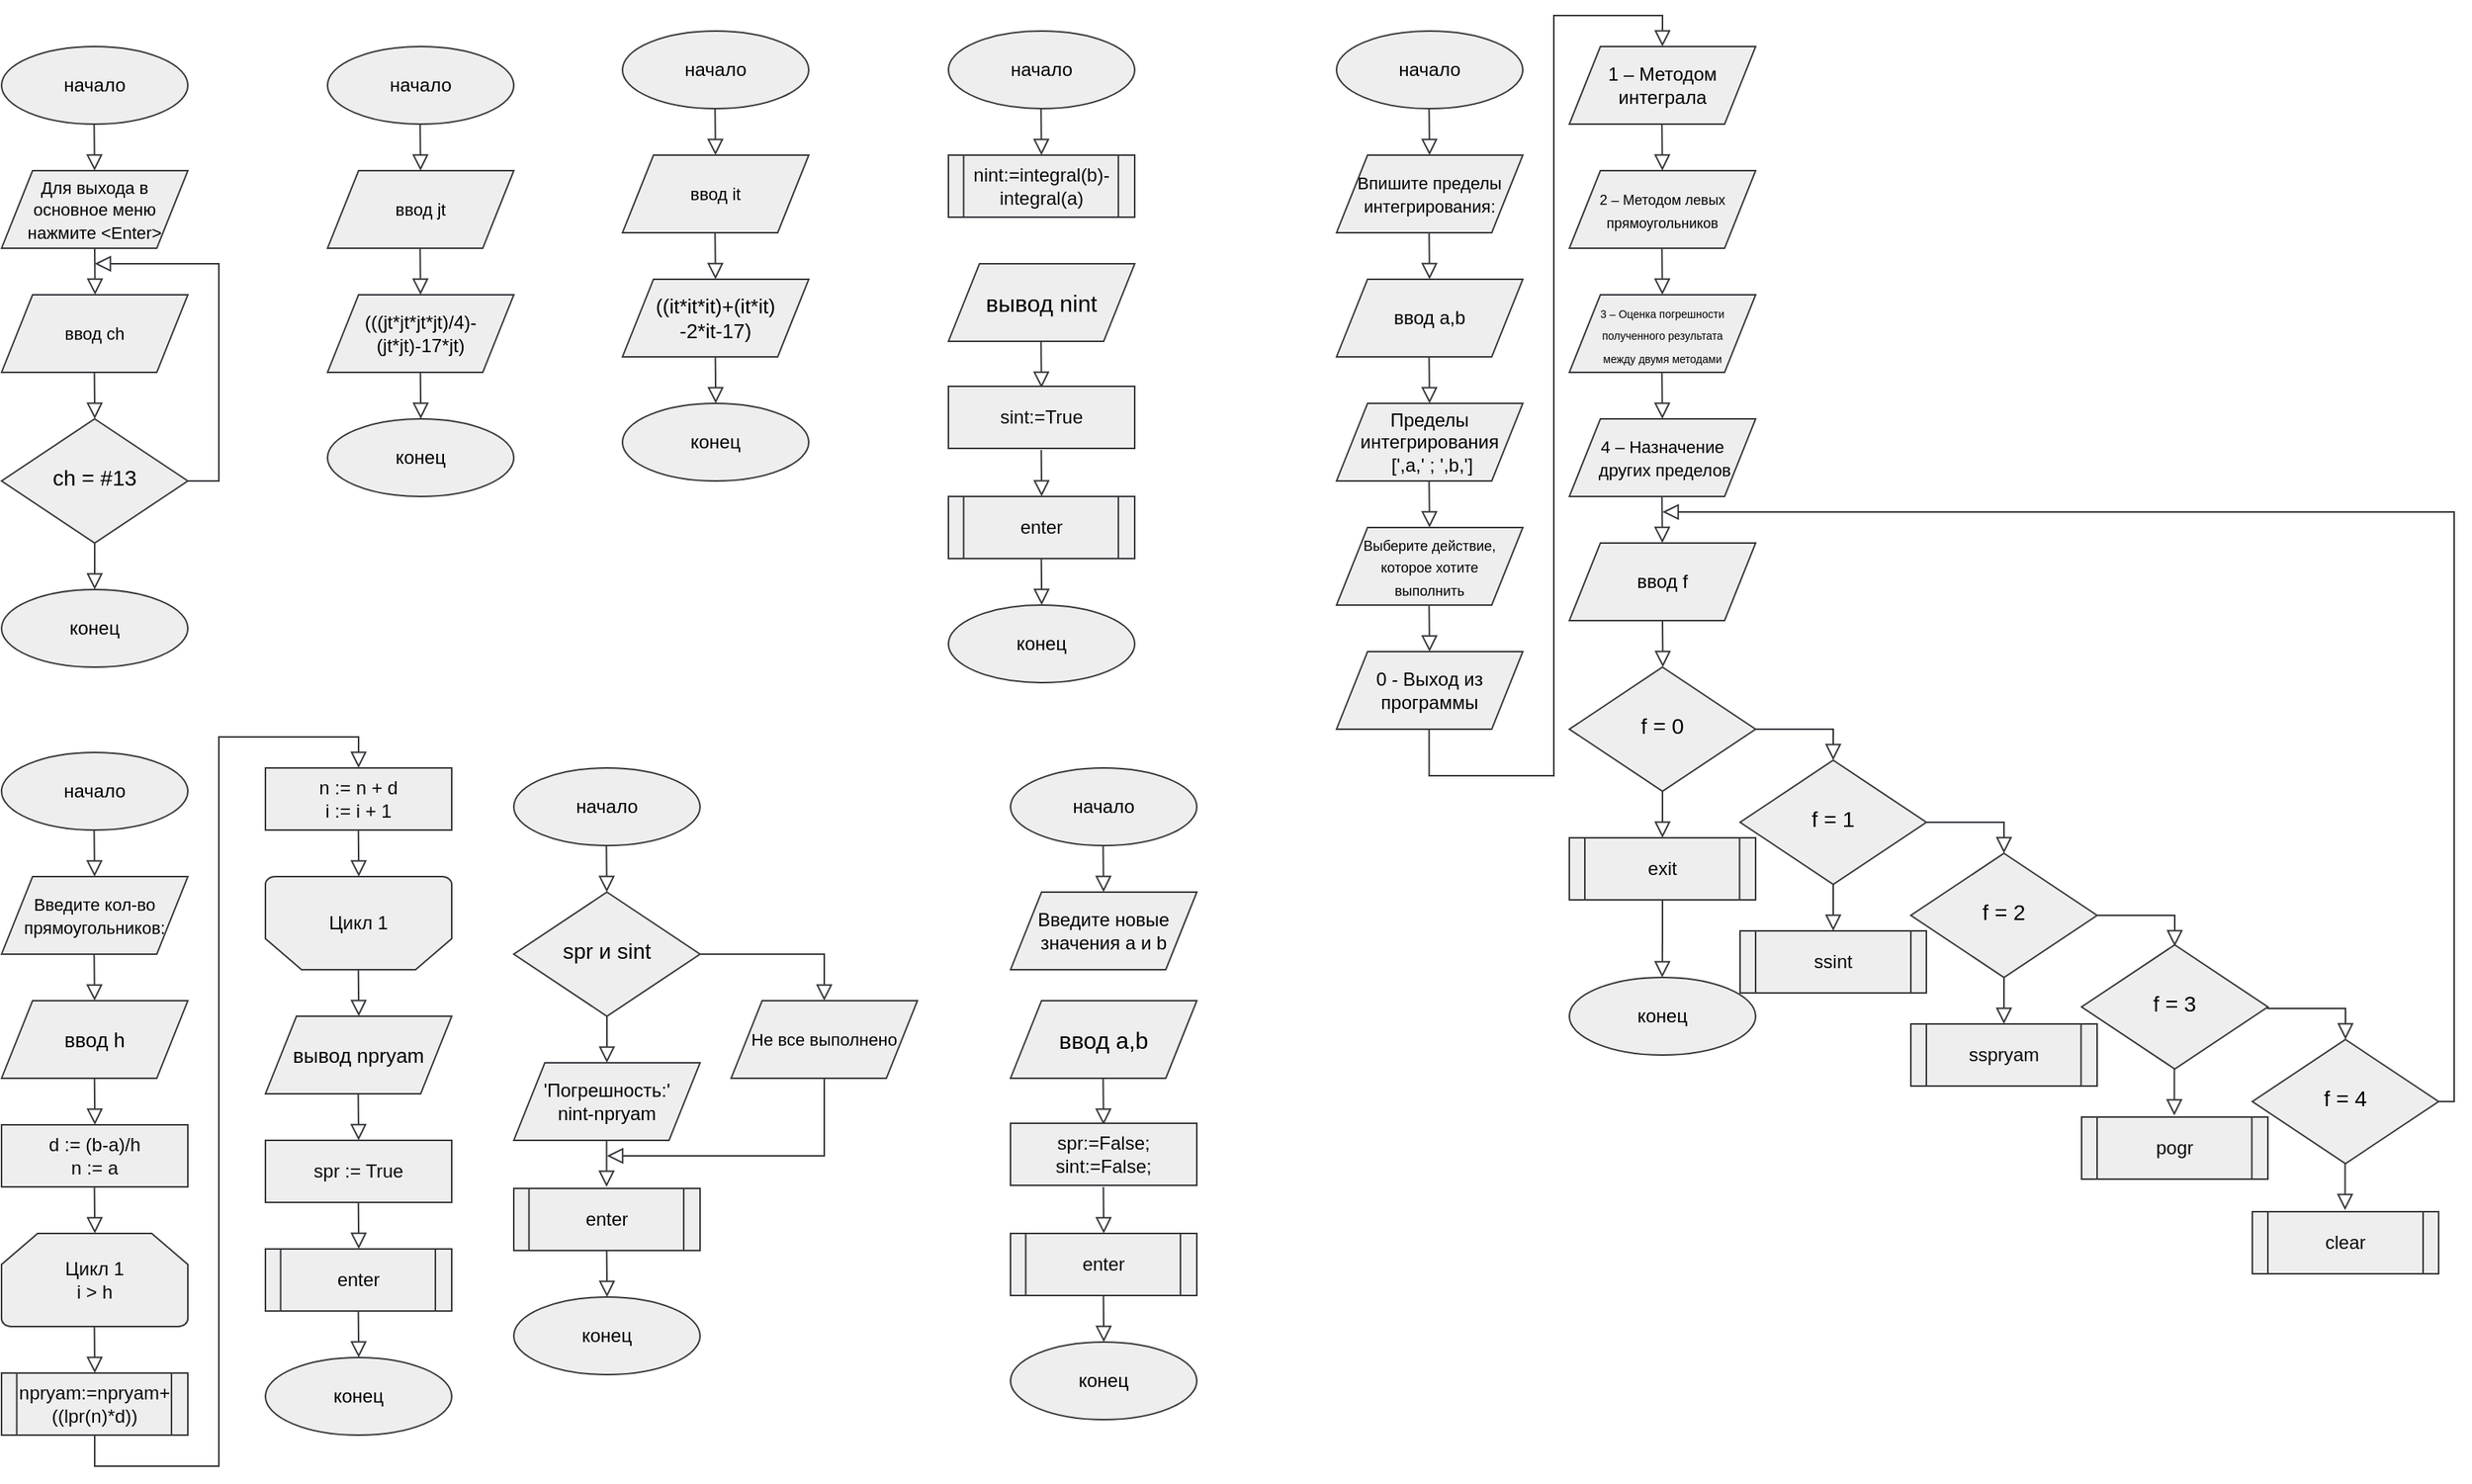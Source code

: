 <mxfile version="22.0.2" type="device">
  <diagram id="C5RBs43oDa-KdzZeNtuy" name="Page-1">
    <mxGraphModel dx="3114" dy="2757" grid="1" gridSize="10" guides="1" tooltips="1" connect="1" arrows="1" fold="1" page="1" pageScale="1" pageWidth="827" pageHeight="1169" background="none" math="0" shadow="0">
      <root>
        <mxCell id="WIyWlLk6GJQsqaUBKTNV-0" />
        <mxCell id="HUSXWBsQ4Mg_SYfQPAs_-149" value="Слой без названия" parent="WIyWlLk6GJQsqaUBKTNV-0" visible="0" />
        <mxCell id="WIyWlLk6GJQsqaUBKTNV-1" parent="WIyWlLk6GJQsqaUBKTNV-0" />
        <mxCell id="O6kwRCL_06sW0Yhjf2Mc-2" value="начало" style="ellipse;whiteSpace=wrap;html=1;strokeColor=#36393d;fillColor=#eeeeee;fontColor=#000000;" parent="WIyWlLk6GJQsqaUBKTNV-1" vertex="1">
          <mxGeometry x="-770" y="30" width="120" height="50" as="geometry" />
        </mxCell>
        <mxCell id="CJra_WSzJUt3smpGOyG3-6" value="" style="rounded=0;html=1;jettySize=auto;orthogonalLoop=1;fontSize=11;endArrow=block;endFill=0;endSize=8;strokeWidth=1;shadow=0;labelBackgroundColor=none;edgeStyle=orthogonalEdgeStyle;strokeColor=#36393d;fillColor=#eeeeee;fontColor=#000000;" parent="WIyWlLk6GJQsqaUBKTNV-1" edge="1">
          <mxGeometry relative="1" as="geometry">
            <mxPoint x="-560" y="410" as="sourcePoint" />
            <mxPoint x="-559.73" y="440" as="targetPoint" />
          </mxGeometry>
        </mxCell>
        <mxCell id="CJra_WSzJUt3smpGOyG3-31" value="&lt;font style=&quot;font-size: 11px;&quot;&gt;Впишите пределы интегрирования:&lt;/font&gt;" style="shape=parallelogram;perimeter=parallelogramPerimeter;whiteSpace=wrap;html=1;fixedSize=1;strokeColor=#36393d;fillColor=#eeeeee;fontColor=#000000;" parent="WIyWlLk6GJQsqaUBKTNV-1" vertex="1">
          <mxGeometry x="-770" y="110" width="120" height="50" as="geometry" />
        </mxCell>
        <mxCell id="CJra_WSzJUt3smpGOyG3-32" value="" style="rounded=0;html=1;jettySize=auto;orthogonalLoop=1;fontSize=11;endArrow=block;endFill=0;endSize=8;strokeWidth=1;shadow=0;labelBackgroundColor=none;edgeStyle=orthogonalEdgeStyle;strokeColor=#36393d;fillColor=#eeeeee;fontColor=#000000;" parent="WIyWlLk6GJQsqaUBKTNV-1" edge="1">
          <mxGeometry relative="1" as="geometry">
            <mxPoint x="-710.34" y="80" as="sourcePoint" />
            <mxPoint x="-710.07" y="110" as="targetPoint" />
          </mxGeometry>
        </mxCell>
        <mxCell id="gXV8-5lS1U5zjnlFUvk6-14" value="&lt;font style=&quot;font-size: 14px;&quot;&gt;f = 0&lt;/font&gt;" style="rhombus;whiteSpace=wrap;html=1;shadow=0;fontFamily=Helvetica;fontSize=12;align=center;strokeWidth=1;spacing=6;spacingTop=-4;strokeColor=#36393d;fillColor=#eeeeee;fontColor=#000000;" parent="WIyWlLk6GJQsqaUBKTNV-1" vertex="1">
          <mxGeometry x="-620" y="440" width="120" height="80" as="geometry" />
        </mxCell>
        <mxCell id="gXV8-5lS1U5zjnlFUvk6-15" value="" style="rounded=0;html=1;jettySize=auto;orthogonalLoop=1;fontSize=11;endArrow=block;endFill=0;endSize=8;strokeWidth=1;shadow=0;labelBackgroundColor=none;edgeStyle=orthogonalEdgeStyle;strokeColor=#36393d;fillColor=#eeeeee;fontColor=#000000;exitX=0.5;exitY=1;exitDx=0;exitDy=0;" parent="WIyWlLk6GJQsqaUBKTNV-1" source="gXV8-5lS1U5zjnlFUvk6-14" edge="1">
          <mxGeometry relative="1" as="geometry">
            <mxPoint x="-390.37" y="430" as="sourcePoint" />
            <mxPoint x="-560" y="550" as="targetPoint" />
          </mxGeometry>
        </mxCell>
        <mxCell id="Kg9K-jLbq-SvP9runcIR-18" value="конец" style="ellipse;whiteSpace=wrap;html=1;strokeColor=#36393d;fillColor=#eeeeee;fontColor=#000000;" parent="WIyWlLk6GJQsqaUBKTNV-1" vertex="1">
          <mxGeometry x="-620" y="640" width="120" height="50" as="geometry" />
        </mxCell>
        <mxCell id="nKaHtaXbYxPYXS3pLccz-5" value="" style="rounded=0;html=1;jettySize=auto;orthogonalLoop=1;fontSize=11;endArrow=block;endFill=0;endSize=8;strokeWidth=1;shadow=0;labelBackgroundColor=none;edgeStyle=orthogonalEdgeStyle;strokeColor=#36393d;fillColor=#eeeeee;fontColor=#000000;exitX=0.5;exitY=1;exitDx=0;exitDy=0;" parent="WIyWlLk6GJQsqaUBKTNV-1" edge="1" source="HUSXWBsQ4Mg_SYfQPAs_-49">
          <mxGeometry relative="1" as="geometry">
            <mxPoint x="-560.43" y="610" as="sourcePoint" />
            <mxPoint x="-560.16" y="640" as="targetPoint" />
          </mxGeometry>
        </mxCell>
        <mxCell id="HUSXWBsQ4Mg_SYfQPAs_-13" value="ввод a,b" style="shape=parallelogram;perimeter=parallelogramPerimeter;whiteSpace=wrap;html=1;fixedSize=1;strokeColor=#36393d;fillColor=#eeeeee;fontColor=#000000;" vertex="1" parent="WIyWlLk6GJQsqaUBKTNV-1">
          <mxGeometry x="-770" y="190" width="120" height="50" as="geometry" />
        </mxCell>
        <mxCell id="HUSXWBsQ4Mg_SYfQPAs_-14" value="" style="rounded=0;html=1;jettySize=auto;orthogonalLoop=1;fontSize=11;endArrow=block;endFill=0;endSize=8;strokeWidth=1;shadow=0;labelBackgroundColor=none;edgeStyle=orthogonalEdgeStyle;strokeColor=#36393d;fillColor=#eeeeee;fontColor=#000000;" edge="1" parent="WIyWlLk6GJQsqaUBKTNV-1">
          <mxGeometry relative="1" as="geometry">
            <mxPoint x="-710.34" y="160" as="sourcePoint" />
            <mxPoint x="-710.07" y="190" as="targetPoint" />
          </mxGeometry>
        </mxCell>
        <mxCell id="HUSXWBsQ4Mg_SYfQPAs_-15" value="Пределы интегрирования&lt;br&gt;&amp;nbsp;[&#39;,a,&#39; ; &#39;,b,&#39;]" style="shape=parallelogram;perimeter=parallelogramPerimeter;whiteSpace=wrap;html=1;fixedSize=1;strokeColor=#36393d;fillColor=#eeeeee;fontColor=#000000;" vertex="1" parent="WIyWlLk6GJQsqaUBKTNV-1">
          <mxGeometry x="-770" y="270" width="120" height="50" as="geometry" />
        </mxCell>
        <mxCell id="HUSXWBsQ4Mg_SYfQPAs_-16" value="" style="rounded=0;html=1;jettySize=auto;orthogonalLoop=1;fontSize=11;endArrow=block;endFill=0;endSize=8;strokeWidth=1;shadow=0;labelBackgroundColor=none;edgeStyle=orthogonalEdgeStyle;strokeColor=#36393d;fillColor=#eeeeee;fontColor=#000000;" edge="1" parent="WIyWlLk6GJQsqaUBKTNV-1">
          <mxGeometry relative="1" as="geometry">
            <mxPoint x="-710.34" y="240" as="sourcePoint" />
            <mxPoint x="-710.07" y="270" as="targetPoint" />
          </mxGeometry>
        </mxCell>
        <mxCell id="HUSXWBsQ4Mg_SYfQPAs_-17" value="&lt;font style=&quot;font-size: 9px;&quot;&gt;Выберите действие, которое хотите &lt;br&gt;выполнить&lt;/font&gt;" style="shape=parallelogram;perimeter=parallelogramPerimeter;whiteSpace=wrap;html=1;fixedSize=1;strokeColor=#36393d;fillColor=#eeeeee;fontColor=#000000;" vertex="1" parent="WIyWlLk6GJQsqaUBKTNV-1">
          <mxGeometry x="-770" y="350" width="120" height="50" as="geometry" />
        </mxCell>
        <mxCell id="HUSXWBsQ4Mg_SYfQPAs_-18" value="" style="rounded=0;html=1;jettySize=auto;orthogonalLoop=1;fontSize=11;endArrow=block;endFill=0;endSize=8;strokeWidth=1;shadow=0;labelBackgroundColor=none;edgeStyle=orthogonalEdgeStyle;strokeColor=#36393d;fillColor=#eeeeee;fontColor=#000000;" edge="1" parent="WIyWlLk6GJQsqaUBKTNV-1">
          <mxGeometry relative="1" as="geometry">
            <mxPoint x="-710.34" y="320" as="sourcePoint" />
            <mxPoint x="-710.07" y="350" as="targetPoint" />
          </mxGeometry>
        </mxCell>
        <mxCell id="HUSXWBsQ4Mg_SYfQPAs_-19" value="0 - Выход из программы" style="shape=parallelogram;perimeter=parallelogramPerimeter;whiteSpace=wrap;html=1;fixedSize=1;strokeColor=#36393d;fillColor=#eeeeee;fontColor=#000000;" vertex="1" parent="WIyWlLk6GJQsqaUBKTNV-1">
          <mxGeometry x="-770" y="430" width="120" height="50" as="geometry" />
        </mxCell>
        <mxCell id="HUSXWBsQ4Mg_SYfQPAs_-20" value="" style="rounded=0;html=1;jettySize=auto;orthogonalLoop=1;fontSize=11;endArrow=block;endFill=0;endSize=8;strokeWidth=1;shadow=0;labelBackgroundColor=none;edgeStyle=orthogonalEdgeStyle;strokeColor=#36393d;fillColor=#eeeeee;fontColor=#000000;" edge="1" parent="WIyWlLk6GJQsqaUBKTNV-1">
          <mxGeometry relative="1" as="geometry">
            <mxPoint x="-710.34" y="400" as="sourcePoint" />
            <mxPoint x="-710.07" y="430" as="targetPoint" />
          </mxGeometry>
        </mxCell>
        <mxCell id="HUSXWBsQ4Mg_SYfQPAs_-21" value="1 – Методом интеграла" style="shape=parallelogram;perimeter=parallelogramPerimeter;whiteSpace=wrap;html=1;fixedSize=1;strokeColor=#36393d;fillColor=#eeeeee;fontColor=#000000;" vertex="1" parent="WIyWlLk6GJQsqaUBKTNV-1">
          <mxGeometry x="-620" y="40" width="120" height="50" as="geometry" />
        </mxCell>
        <mxCell id="HUSXWBsQ4Mg_SYfQPAs_-22" value="" style="rounded=0;html=1;jettySize=auto;orthogonalLoop=1;fontSize=11;endArrow=block;endFill=0;endSize=8;strokeWidth=1;shadow=0;labelBackgroundColor=none;edgeStyle=orthogonalEdgeStyle;strokeColor=#36393d;fillColor=#eeeeee;fontColor=#000000;entryX=0.5;entryY=0;entryDx=0;entryDy=0;" edge="1" parent="WIyWlLk6GJQsqaUBKTNV-1" target="HUSXWBsQ4Mg_SYfQPAs_-21">
          <mxGeometry relative="1" as="geometry">
            <mxPoint x="-710.34" y="480" as="sourcePoint" />
            <mxPoint x="-710.07" y="510" as="targetPoint" />
            <Array as="points">
              <mxPoint x="-710" y="510" />
              <mxPoint x="-630" y="510" />
              <mxPoint x="-630" y="20" />
              <mxPoint x="-560" y="20" />
            </Array>
          </mxGeometry>
        </mxCell>
        <mxCell id="HUSXWBsQ4Mg_SYfQPAs_-23" value="&lt;font style=&quot;font-size: 9px;&quot;&gt;2 – Методом левых прямоугольников&lt;/font&gt;" style="shape=parallelogram;perimeter=parallelogramPerimeter;whiteSpace=wrap;html=1;fixedSize=1;strokeColor=#36393d;fillColor=#eeeeee;fontColor=#000000;" vertex="1" parent="WIyWlLk6GJQsqaUBKTNV-1">
          <mxGeometry x="-620" y="120" width="120" height="50" as="geometry" />
        </mxCell>
        <mxCell id="HUSXWBsQ4Mg_SYfQPAs_-24" value="" style="rounded=0;html=1;jettySize=auto;orthogonalLoop=1;fontSize=11;endArrow=block;endFill=0;endSize=8;strokeWidth=1;shadow=0;labelBackgroundColor=none;edgeStyle=orthogonalEdgeStyle;strokeColor=#36393d;fillColor=#eeeeee;fontColor=#000000;" edge="1" parent="WIyWlLk6GJQsqaUBKTNV-1">
          <mxGeometry relative="1" as="geometry">
            <mxPoint x="-560.34" y="90" as="sourcePoint" />
            <mxPoint x="-560.07" y="120" as="targetPoint" />
          </mxGeometry>
        </mxCell>
        <mxCell id="HUSXWBsQ4Mg_SYfQPAs_-25" value="&lt;font style=&quot;font-size: 7px;&quot;&gt;3 – Оценка погрешности полученного результата &lt;br&gt;между двумя методами&lt;/font&gt;" style="shape=parallelogram;perimeter=parallelogramPerimeter;whiteSpace=wrap;html=1;fixedSize=1;strokeColor=#36393d;fillColor=#eeeeee;fontColor=#000000;" vertex="1" parent="WIyWlLk6GJQsqaUBKTNV-1">
          <mxGeometry x="-620" y="200" width="120" height="50" as="geometry" />
        </mxCell>
        <mxCell id="HUSXWBsQ4Mg_SYfQPAs_-26" value="" style="rounded=0;html=1;jettySize=auto;orthogonalLoop=1;fontSize=11;endArrow=block;endFill=0;endSize=8;strokeWidth=1;shadow=0;labelBackgroundColor=none;edgeStyle=orthogonalEdgeStyle;strokeColor=#36393d;fillColor=#eeeeee;fontColor=#000000;" edge="1" parent="WIyWlLk6GJQsqaUBKTNV-1">
          <mxGeometry relative="1" as="geometry">
            <mxPoint x="-560.34" y="170" as="sourcePoint" />
            <mxPoint x="-560.07" y="200" as="targetPoint" />
          </mxGeometry>
        </mxCell>
        <mxCell id="HUSXWBsQ4Mg_SYfQPAs_-27" value="&lt;font style=&quot;font-size: 11px;&quot;&gt;4 – Назначение&lt;br&gt;&amp;nbsp;других пределов&lt;/font&gt;" style="shape=parallelogram;perimeter=parallelogramPerimeter;whiteSpace=wrap;html=1;fixedSize=1;strokeColor=#36393d;fillColor=#eeeeee;fontColor=#000000;" vertex="1" parent="WIyWlLk6GJQsqaUBKTNV-1">
          <mxGeometry x="-620" y="280" width="120" height="50" as="geometry" />
        </mxCell>
        <mxCell id="HUSXWBsQ4Mg_SYfQPAs_-28" value="" style="rounded=0;html=1;jettySize=auto;orthogonalLoop=1;fontSize=11;endArrow=block;endFill=0;endSize=8;strokeWidth=1;shadow=0;labelBackgroundColor=none;edgeStyle=orthogonalEdgeStyle;strokeColor=#36393d;fillColor=#eeeeee;fontColor=#000000;" edge="1" parent="WIyWlLk6GJQsqaUBKTNV-1">
          <mxGeometry relative="1" as="geometry">
            <mxPoint x="-560.34" y="250" as="sourcePoint" />
            <mxPoint x="-560.07" y="280" as="targetPoint" />
          </mxGeometry>
        </mxCell>
        <mxCell id="HUSXWBsQ4Mg_SYfQPAs_-29" value="ввод f" style="shape=parallelogram;perimeter=parallelogramPerimeter;whiteSpace=wrap;html=1;fixedSize=1;strokeColor=#36393d;fillColor=#eeeeee;fontColor=#000000;" vertex="1" parent="WIyWlLk6GJQsqaUBKTNV-1">
          <mxGeometry x="-620" y="360" width="120" height="50" as="geometry" />
        </mxCell>
        <mxCell id="HUSXWBsQ4Mg_SYfQPAs_-30" value="" style="rounded=0;html=1;jettySize=auto;orthogonalLoop=1;fontSize=11;endArrow=block;endFill=0;endSize=8;strokeWidth=1;shadow=0;labelBackgroundColor=none;edgeStyle=orthogonalEdgeStyle;strokeColor=#36393d;fillColor=#eeeeee;fontColor=#000000;" edge="1" parent="WIyWlLk6GJQsqaUBKTNV-1">
          <mxGeometry relative="1" as="geometry">
            <mxPoint x="-560.34" y="330" as="sourcePoint" />
            <mxPoint x="-560.07" y="360" as="targetPoint" />
          </mxGeometry>
        </mxCell>
        <mxCell id="HUSXWBsQ4Mg_SYfQPAs_-31" value="" style="rounded=0;html=1;jettySize=auto;orthogonalLoop=1;fontSize=11;endArrow=block;endFill=0;endSize=8;strokeWidth=1;shadow=0;labelBackgroundColor=none;edgeStyle=orthogonalEdgeStyle;strokeColor=#36393d;fillColor=#eeeeee;fontColor=#000000;exitX=0.5;exitY=1;exitDx=0;exitDy=0;entryX=0.5;entryY=0;entryDx=0;entryDy=0;" edge="1" parent="WIyWlLk6GJQsqaUBKTNV-1" target="HUSXWBsQ4Mg_SYfQPAs_-32">
          <mxGeometry relative="1" as="geometry">
            <mxPoint x="-500" y="480" as="sourcePoint" />
            <mxPoint x="-480" y="480" as="targetPoint" />
            <Array as="points">
              <mxPoint x="-450" y="480" />
            </Array>
          </mxGeometry>
        </mxCell>
        <mxCell id="HUSXWBsQ4Mg_SYfQPAs_-32" value="&lt;font style=&quot;font-size: 14px;&quot;&gt;f = 1&lt;/font&gt;" style="rhombus;whiteSpace=wrap;html=1;shadow=0;fontFamily=Helvetica;fontSize=12;align=center;strokeWidth=1;spacing=6;spacingTop=-4;strokeColor=#36393d;fillColor=#eeeeee;fontColor=#000000;" vertex="1" parent="WIyWlLk6GJQsqaUBKTNV-1">
          <mxGeometry x="-510" y="500" width="120" height="80" as="geometry" />
        </mxCell>
        <mxCell id="HUSXWBsQ4Mg_SYfQPAs_-33" value="" style="rounded=0;html=1;jettySize=auto;orthogonalLoop=1;fontSize=11;endArrow=block;endFill=0;endSize=8;strokeWidth=1;shadow=0;labelBackgroundColor=none;edgeStyle=orthogonalEdgeStyle;strokeColor=#36393d;fillColor=#eeeeee;fontColor=#000000;exitX=0.5;exitY=1;exitDx=0;exitDy=0;" edge="1" parent="WIyWlLk6GJQsqaUBKTNV-1" source="HUSXWBsQ4Mg_SYfQPAs_-32">
          <mxGeometry relative="1" as="geometry">
            <mxPoint x="-280.37" y="490" as="sourcePoint" />
            <mxPoint x="-450" y="610" as="targetPoint" />
          </mxGeometry>
        </mxCell>
        <mxCell id="HUSXWBsQ4Mg_SYfQPAs_-35" value="&lt;font style=&quot;font-size: 14px;&quot;&gt;f = 2&lt;/font&gt;" style="rhombus;whiteSpace=wrap;html=1;shadow=0;fontFamily=Helvetica;fontSize=12;align=center;strokeWidth=1;spacing=6;spacingTop=-4;strokeColor=#36393d;fillColor=#eeeeee;fontColor=#000000;" vertex="1" parent="WIyWlLk6GJQsqaUBKTNV-1">
          <mxGeometry x="-400" y="560" width="120" height="80" as="geometry" />
        </mxCell>
        <mxCell id="HUSXWBsQ4Mg_SYfQPAs_-36" value="" style="rounded=0;html=1;jettySize=auto;orthogonalLoop=1;fontSize=11;endArrow=block;endFill=0;endSize=8;strokeWidth=1;shadow=0;labelBackgroundColor=none;edgeStyle=orthogonalEdgeStyle;strokeColor=#36393d;fillColor=#eeeeee;fontColor=#000000;exitX=0.5;exitY=1;exitDx=0;exitDy=0;" edge="1" parent="WIyWlLk6GJQsqaUBKTNV-1" source="HUSXWBsQ4Mg_SYfQPAs_-35">
          <mxGeometry relative="1" as="geometry">
            <mxPoint x="-340.02" y="650" as="sourcePoint" />
            <mxPoint x="-340.02" y="670" as="targetPoint" />
            <Array as="points" />
          </mxGeometry>
        </mxCell>
        <mxCell id="HUSXWBsQ4Mg_SYfQPAs_-37" value="" style="rounded=0;html=1;jettySize=auto;orthogonalLoop=1;fontSize=11;endArrow=block;endFill=0;endSize=8;strokeWidth=1;shadow=0;labelBackgroundColor=none;edgeStyle=orthogonalEdgeStyle;strokeColor=#36393d;fillColor=#eeeeee;fontColor=#000000;exitX=0.5;exitY=1;exitDx=0;exitDy=0;entryX=0.5;entryY=0;entryDx=0;entryDy=0;" edge="1" parent="WIyWlLk6GJQsqaUBKTNV-1">
          <mxGeometry relative="1" as="geometry">
            <mxPoint x="-280" y="600" as="sourcePoint" />
            <mxPoint x="-230" y="620" as="targetPoint" />
            <Array as="points">
              <mxPoint x="-230" y="600" />
            </Array>
          </mxGeometry>
        </mxCell>
        <mxCell id="HUSXWBsQ4Mg_SYfQPAs_-38" value="&lt;font style=&quot;font-size: 14px;&quot;&gt;f = 3&lt;/font&gt;" style="rhombus;whiteSpace=wrap;html=1;shadow=0;fontFamily=Helvetica;fontSize=12;align=center;strokeWidth=1;spacing=6;spacingTop=-4;strokeColor=#36393d;fillColor=#eeeeee;fontColor=#000000;" vertex="1" parent="WIyWlLk6GJQsqaUBKTNV-1">
          <mxGeometry x="-290" y="619" width="120" height="80" as="geometry" />
        </mxCell>
        <mxCell id="HUSXWBsQ4Mg_SYfQPAs_-40" value="&lt;font style=&quot;font-size: 14px;&quot;&gt;f = 4&lt;/font&gt;" style="rhombus;whiteSpace=wrap;html=1;shadow=0;fontFamily=Helvetica;fontSize=12;align=center;strokeWidth=1;spacing=6;spacingTop=-4;strokeColor=#36393d;fillColor=#eeeeee;fontColor=#000000;" vertex="1" parent="WIyWlLk6GJQsqaUBKTNV-1">
          <mxGeometry x="-180" y="680" width="120" height="80" as="geometry" />
        </mxCell>
        <mxCell id="HUSXWBsQ4Mg_SYfQPAs_-45" value="" style="rounded=0;html=1;jettySize=auto;orthogonalLoop=1;fontSize=11;endArrow=block;endFill=0;endSize=8;strokeWidth=1;shadow=0;labelBackgroundColor=none;edgeStyle=orthogonalEdgeStyle;strokeColor=#36393d;fillColor=#eeeeee;fontColor=#000000;exitX=0.5;exitY=1;exitDx=0;exitDy=0;entryX=0.5;entryY=0;entryDx=0;entryDy=0;" edge="1" parent="WIyWlLk6GJQsqaUBKTNV-1">
          <mxGeometry relative="1" as="geometry">
            <mxPoint x="-390" y="540" as="sourcePoint" />
            <mxPoint x="-340" y="560" as="targetPoint" />
            <Array as="points">
              <mxPoint x="-340" y="540" />
            </Array>
          </mxGeometry>
        </mxCell>
        <mxCell id="HUSXWBsQ4Mg_SYfQPAs_-46" value="" style="rounded=0;html=1;jettySize=auto;orthogonalLoop=1;fontSize=11;endArrow=block;endFill=0;endSize=8;strokeWidth=1;shadow=0;labelBackgroundColor=none;edgeStyle=orthogonalEdgeStyle;strokeColor=#36393d;fillColor=#eeeeee;fontColor=#000000;exitX=0.5;exitY=1;exitDx=0;exitDy=0;" edge="1" parent="WIyWlLk6GJQsqaUBKTNV-1">
          <mxGeometry relative="1" as="geometry">
            <mxPoint x="-230.24" y="699" as="sourcePoint" />
            <mxPoint x="-230.26" y="729" as="targetPoint" />
            <Array as="points" />
          </mxGeometry>
        </mxCell>
        <mxCell id="HUSXWBsQ4Mg_SYfQPAs_-47" value="" style="rounded=0;html=1;jettySize=auto;orthogonalLoop=1;fontSize=11;endArrow=block;endFill=0;endSize=8;strokeWidth=1;shadow=0;labelBackgroundColor=none;edgeStyle=orthogonalEdgeStyle;strokeColor=#36393d;fillColor=#eeeeee;fontColor=#000000;exitX=1;exitY=0.5;exitDx=0;exitDy=0;" edge="1" parent="WIyWlLk6GJQsqaUBKTNV-1" source="HUSXWBsQ4Mg_SYfQPAs_-38" target="HUSXWBsQ4Mg_SYfQPAs_-40">
          <mxGeometry relative="1" as="geometry">
            <mxPoint x="-160" y="660" as="sourcePoint" />
            <mxPoint x="-110" y="680" as="targetPoint" />
            <Array as="points">
              <mxPoint x="-170" y="660" />
              <mxPoint x="-120" y="660" />
            </Array>
          </mxGeometry>
        </mxCell>
        <mxCell id="HUSXWBsQ4Mg_SYfQPAs_-48" value="" style="rounded=0;html=1;jettySize=auto;orthogonalLoop=1;fontSize=11;endArrow=block;endFill=0;endSize=8;strokeWidth=1;shadow=0;labelBackgroundColor=none;edgeStyle=orthogonalEdgeStyle;strokeColor=#36393d;fillColor=#eeeeee;fontColor=#000000;exitX=0.5;exitY=1;exitDx=0;exitDy=0;" edge="1" parent="WIyWlLk6GJQsqaUBKTNV-1">
          <mxGeometry relative="1" as="geometry">
            <mxPoint x="-60" y="720" as="sourcePoint" />
            <mxPoint x="-560" y="340" as="targetPoint" />
            <Array as="points">
              <mxPoint x="-50" y="720" />
              <mxPoint x="-50" y="340" />
            </Array>
          </mxGeometry>
        </mxCell>
        <mxCell id="HUSXWBsQ4Mg_SYfQPAs_-49" value="&lt;font color=&quot;#0a0a0a&quot;&gt;exit&lt;/font&gt;" style="rounded=0;whiteSpace=wrap;html=1;fillColor=#EEEEEE;strokeColor=#36393d;" vertex="1" parent="WIyWlLk6GJQsqaUBKTNV-1">
          <mxGeometry x="-620" y="550" width="120" height="40" as="geometry" />
        </mxCell>
        <mxCell id="HUSXWBsQ4Mg_SYfQPAs_-50" value="" style="rounded=0;whiteSpace=wrap;html=1;fillColor=#EEEEEE;strokeColor=#36393d;" vertex="1" parent="WIyWlLk6GJQsqaUBKTNV-1">
          <mxGeometry x="-510" y="610" width="120" height="40" as="geometry" />
        </mxCell>
        <mxCell id="HUSXWBsQ4Mg_SYfQPAs_-51" value="" style="rounded=0;whiteSpace=wrap;html=1;fillColor=#EEEEEE;strokeColor=#36393d;" vertex="1" parent="WIyWlLk6GJQsqaUBKTNV-1">
          <mxGeometry x="-400" y="670" width="120" height="40" as="geometry" />
        </mxCell>
        <mxCell id="HUSXWBsQ4Mg_SYfQPAs_-52" value="" style="rounded=0;whiteSpace=wrap;html=1;fillColor=#EEEEEE;strokeColor=#36393d;" vertex="1" parent="WIyWlLk6GJQsqaUBKTNV-1">
          <mxGeometry x="-290" y="730" width="120" height="40" as="geometry" />
        </mxCell>
        <mxCell id="HUSXWBsQ4Mg_SYfQPAs_-55" value="&lt;font color=&quot;#0a0a0a&quot;&gt;ssint&lt;/font&gt;" style="rounded=0;whiteSpace=wrap;html=1;fillColor=#EEEEEE;strokeColor=#36393d;" vertex="1" parent="WIyWlLk6GJQsqaUBKTNV-1">
          <mxGeometry x="-510" y="610" width="120" height="40" as="geometry" />
        </mxCell>
        <mxCell id="HUSXWBsQ4Mg_SYfQPAs_-56" value="&lt;font color=&quot;#0a0a0a&quot;&gt;sspryam&lt;/font&gt;" style="rounded=0;whiteSpace=wrap;html=1;fillColor=#EEEEEE;strokeColor=#36393d;" vertex="1" parent="WIyWlLk6GJQsqaUBKTNV-1">
          <mxGeometry x="-400" y="670" width="120" height="40" as="geometry" />
        </mxCell>
        <mxCell id="HUSXWBsQ4Mg_SYfQPAs_-57" value="&lt;font color=&quot;#0a0a0a&quot;&gt;pogr&lt;/font&gt;" style="rounded=0;whiteSpace=wrap;html=1;fillColor=#EEEEEE;strokeColor=#36393d;" vertex="1" parent="WIyWlLk6GJQsqaUBKTNV-1">
          <mxGeometry x="-290" y="730" width="120" height="40" as="geometry" />
        </mxCell>
        <mxCell id="HUSXWBsQ4Mg_SYfQPAs_-58" value="" style="rounded=0;html=1;jettySize=auto;orthogonalLoop=1;fontSize=11;endArrow=block;endFill=0;endSize=8;strokeWidth=1;shadow=0;labelBackgroundColor=none;edgeStyle=orthogonalEdgeStyle;strokeColor=#36393d;fillColor=#eeeeee;fontColor=#000000;exitX=0.5;exitY=1;exitDx=0;exitDy=0;" edge="1" parent="WIyWlLk6GJQsqaUBKTNV-1">
          <mxGeometry relative="1" as="geometry">
            <mxPoint x="-120.24" y="760" as="sourcePoint" />
            <mxPoint x="-120.26" y="790" as="targetPoint" />
            <Array as="points" />
          </mxGeometry>
        </mxCell>
        <mxCell id="HUSXWBsQ4Mg_SYfQPAs_-59" value="&lt;font color=&quot;#0a0a0a&quot;&gt;clear&lt;/font&gt;" style="rounded=0;whiteSpace=wrap;html=1;fillColor=#EEEEEE;strokeColor=#36393d;" vertex="1" parent="WIyWlLk6GJQsqaUBKTNV-1">
          <mxGeometry x="-180" y="791" width="120" height="40" as="geometry" />
        </mxCell>
        <mxCell id="HUSXWBsQ4Mg_SYfQPAs_-62" value="" style="endArrow=none;html=1;rounded=0;strokeColor=#36393d;" edge="1" parent="WIyWlLk6GJQsqaUBKTNV-1">
          <mxGeometry width="50" height="50" relative="1" as="geometry">
            <mxPoint x="-390" y="710" as="sourcePoint" />
            <mxPoint x="-390" y="670" as="targetPoint" />
          </mxGeometry>
        </mxCell>
        <mxCell id="HUSXWBsQ4Mg_SYfQPAs_-64" value="" style="endArrow=none;html=1;rounded=0;strokeColor=#36393d;" edge="1" parent="WIyWlLk6GJQsqaUBKTNV-1">
          <mxGeometry width="50" height="50" relative="1" as="geometry">
            <mxPoint x="-290.33" y="710" as="sourcePoint" />
            <mxPoint x="-290.33" y="670" as="targetPoint" />
          </mxGeometry>
        </mxCell>
        <mxCell id="HUSXWBsQ4Mg_SYfQPAs_-65" value="" style="endArrow=none;html=1;rounded=0;strokeColor=#36393d;" edge="1" parent="WIyWlLk6GJQsqaUBKTNV-1">
          <mxGeometry width="50" height="50" relative="1" as="geometry">
            <mxPoint x="-280" y="770" as="sourcePoint" />
            <mxPoint x="-280" y="730" as="targetPoint" />
          </mxGeometry>
        </mxCell>
        <mxCell id="HUSXWBsQ4Mg_SYfQPAs_-66" value="" style="endArrow=none;html=1;rounded=0;strokeColor=#36393d;" edge="1" parent="WIyWlLk6GJQsqaUBKTNV-1">
          <mxGeometry width="50" height="50" relative="1" as="geometry">
            <mxPoint x="-180.33" y="770" as="sourcePoint" />
            <mxPoint x="-180.33" y="730" as="targetPoint" />
          </mxGeometry>
        </mxCell>
        <mxCell id="HUSXWBsQ4Mg_SYfQPAs_-67" value="" style="endArrow=none;html=1;rounded=0;strokeColor=#36393d;" edge="1" parent="WIyWlLk6GJQsqaUBKTNV-1">
          <mxGeometry width="50" height="50" relative="1" as="geometry">
            <mxPoint x="-170" y="831" as="sourcePoint" />
            <mxPoint x="-170" y="791" as="targetPoint" />
          </mxGeometry>
        </mxCell>
        <mxCell id="HUSXWBsQ4Mg_SYfQPAs_-68" value="" style="endArrow=none;html=1;rounded=0;strokeColor=#36393d;" edge="1" parent="WIyWlLk6GJQsqaUBKTNV-1">
          <mxGeometry width="50" height="50" relative="1" as="geometry">
            <mxPoint x="-70" y="831" as="sourcePoint" />
            <mxPoint x="-70" y="791" as="targetPoint" />
          </mxGeometry>
        </mxCell>
        <mxCell id="HUSXWBsQ4Mg_SYfQPAs_-69" value="" style="endArrow=none;html=1;rounded=0;strokeColor=#36393d;" edge="1" parent="WIyWlLk6GJQsqaUBKTNV-1">
          <mxGeometry width="50" height="50" relative="1" as="geometry">
            <mxPoint x="-400" y="650" as="sourcePoint" />
            <mxPoint x="-400" y="610" as="targetPoint" />
          </mxGeometry>
        </mxCell>
        <mxCell id="HUSXWBsQ4Mg_SYfQPAs_-70" value="" style="endArrow=none;html=1;rounded=0;strokeColor=#36393d;" edge="1" parent="WIyWlLk6GJQsqaUBKTNV-1">
          <mxGeometry width="50" height="50" relative="1" as="geometry">
            <mxPoint x="-500" y="650" as="sourcePoint" />
            <mxPoint x="-500" y="610" as="targetPoint" />
          </mxGeometry>
        </mxCell>
        <mxCell id="HUSXWBsQ4Mg_SYfQPAs_-71" value="" style="endArrow=none;html=1;rounded=0;strokeColor=#36393d;" edge="1" parent="WIyWlLk6GJQsqaUBKTNV-1">
          <mxGeometry width="50" height="50" relative="1" as="geometry">
            <mxPoint x="-510.33" y="590" as="sourcePoint" />
            <mxPoint x="-510.33" y="550" as="targetPoint" />
          </mxGeometry>
        </mxCell>
        <mxCell id="HUSXWBsQ4Mg_SYfQPAs_-72" value="" style="endArrow=none;html=1;rounded=0;strokeColor=#36393d;" edge="1" parent="WIyWlLk6GJQsqaUBKTNV-1">
          <mxGeometry width="50" height="50" relative="1" as="geometry">
            <mxPoint x="-610" y="590" as="sourcePoint" />
            <mxPoint x="-610" y="550" as="targetPoint" />
          </mxGeometry>
        </mxCell>
        <mxCell id="HUSXWBsQ4Mg_SYfQPAs_-73" value="начало" style="ellipse;whiteSpace=wrap;html=1;strokeColor=#36393d;fillColor=#eeeeee;fontColor=#000000;" vertex="1" parent="WIyWlLk6GJQsqaUBKTNV-1">
          <mxGeometry x="-1230" y="30" width="120" height="50" as="geometry" />
        </mxCell>
        <mxCell id="HUSXWBsQ4Mg_SYfQPAs_-74" value="&lt;font style=&quot;font-size: 11px;&quot;&gt;ввод it&lt;/font&gt;" style="shape=parallelogram;perimeter=parallelogramPerimeter;whiteSpace=wrap;html=1;fixedSize=1;strokeColor=#36393d;fillColor=#eeeeee;fontColor=#000000;" vertex="1" parent="WIyWlLk6GJQsqaUBKTNV-1">
          <mxGeometry x="-1230" y="110" width="120" height="50" as="geometry" />
        </mxCell>
        <mxCell id="HUSXWBsQ4Mg_SYfQPAs_-75" value="" style="rounded=0;html=1;jettySize=auto;orthogonalLoop=1;fontSize=11;endArrow=block;endFill=0;endSize=8;strokeWidth=1;shadow=0;labelBackgroundColor=none;edgeStyle=orthogonalEdgeStyle;strokeColor=#36393d;fillColor=#eeeeee;fontColor=#000000;" edge="1" parent="WIyWlLk6GJQsqaUBKTNV-1">
          <mxGeometry relative="1" as="geometry">
            <mxPoint x="-1170.34" y="80" as="sourcePoint" />
            <mxPoint x="-1170.07" y="110" as="targetPoint" />
          </mxGeometry>
        </mxCell>
        <mxCell id="HUSXWBsQ4Mg_SYfQPAs_-76" value="конец" style="ellipse;whiteSpace=wrap;html=1;strokeColor=#36393d;fillColor=#eeeeee;fontColor=#000000;" vertex="1" parent="WIyWlLk6GJQsqaUBKTNV-1">
          <mxGeometry x="-1230" y="270" width="120" height="50" as="geometry" />
        </mxCell>
        <mxCell id="HUSXWBsQ4Mg_SYfQPAs_-77" value="&lt;font style=&quot;font-size: 13px;&quot;&gt;((it*it*it)+(it*it)&lt;br&gt;-2*it-17)&lt;/font&gt;" style="shape=parallelogram;perimeter=parallelogramPerimeter;whiteSpace=wrap;html=1;fixedSize=1;strokeColor=#36393d;fillColor=#eeeeee;fontColor=#000000;" vertex="1" parent="WIyWlLk6GJQsqaUBKTNV-1">
          <mxGeometry x="-1230" y="190" width="120" height="50" as="geometry" />
        </mxCell>
        <mxCell id="HUSXWBsQ4Mg_SYfQPAs_-78" value="" style="rounded=0;html=1;jettySize=auto;orthogonalLoop=1;fontSize=11;endArrow=block;endFill=0;endSize=8;strokeWidth=1;shadow=0;labelBackgroundColor=none;edgeStyle=orthogonalEdgeStyle;strokeColor=#36393d;fillColor=#eeeeee;fontColor=#000000;" edge="1" parent="WIyWlLk6GJQsqaUBKTNV-1">
          <mxGeometry relative="1" as="geometry">
            <mxPoint x="-1170.34" y="160" as="sourcePoint" />
            <mxPoint x="-1170.07" y="190" as="targetPoint" />
          </mxGeometry>
        </mxCell>
        <mxCell id="HUSXWBsQ4Mg_SYfQPAs_-79" value="" style="rounded=0;html=1;jettySize=auto;orthogonalLoop=1;fontSize=11;endArrow=block;endFill=0;endSize=8;strokeWidth=1;shadow=0;labelBackgroundColor=none;edgeStyle=orthogonalEdgeStyle;strokeColor=#36393d;fillColor=#eeeeee;fontColor=#000000;" edge="1" parent="WIyWlLk6GJQsqaUBKTNV-1">
          <mxGeometry relative="1" as="geometry">
            <mxPoint x="-1170.17" y="240" as="sourcePoint" />
            <mxPoint x="-1169.9" y="270" as="targetPoint" />
          </mxGeometry>
        </mxCell>
        <mxCell id="HUSXWBsQ4Mg_SYfQPAs_-80" value="начало" style="ellipse;whiteSpace=wrap;html=1;strokeColor=#36393d;fillColor=#eeeeee;fontColor=#000000;" vertex="1" parent="WIyWlLk6GJQsqaUBKTNV-1">
          <mxGeometry x="-1420" y="40" width="120" height="50" as="geometry" />
        </mxCell>
        <mxCell id="HUSXWBsQ4Mg_SYfQPAs_-81" value="&lt;font style=&quot;font-size: 11px;&quot;&gt;ввод jt&lt;/font&gt;" style="shape=parallelogram;perimeter=parallelogramPerimeter;whiteSpace=wrap;html=1;fixedSize=1;strokeColor=#36393d;fillColor=#eeeeee;fontColor=#000000;" vertex="1" parent="WIyWlLk6GJQsqaUBKTNV-1">
          <mxGeometry x="-1420" y="120" width="120" height="50" as="geometry" />
        </mxCell>
        <mxCell id="HUSXWBsQ4Mg_SYfQPAs_-82" value="" style="rounded=0;html=1;jettySize=auto;orthogonalLoop=1;fontSize=11;endArrow=block;endFill=0;endSize=8;strokeWidth=1;shadow=0;labelBackgroundColor=none;edgeStyle=orthogonalEdgeStyle;strokeColor=#36393d;fillColor=#eeeeee;fontColor=#000000;" edge="1" parent="WIyWlLk6GJQsqaUBKTNV-1">
          <mxGeometry relative="1" as="geometry">
            <mxPoint x="-1360.34" y="90" as="sourcePoint" />
            <mxPoint x="-1360.07" y="120" as="targetPoint" />
          </mxGeometry>
        </mxCell>
        <mxCell id="HUSXWBsQ4Mg_SYfQPAs_-83" value="конец" style="ellipse;whiteSpace=wrap;html=1;strokeColor=#36393d;fillColor=#eeeeee;fontColor=#000000;" vertex="1" parent="WIyWlLk6GJQsqaUBKTNV-1">
          <mxGeometry x="-1420" y="280" width="120" height="50" as="geometry" />
        </mxCell>
        <mxCell id="HUSXWBsQ4Mg_SYfQPAs_-84" value="(((jt*jt*jt*jt)/4)-(jt*jt)-17*jt)" style="shape=parallelogram;perimeter=parallelogramPerimeter;whiteSpace=wrap;html=1;fixedSize=1;strokeColor=#36393d;fillColor=#eeeeee;fontColor=#000000;" vertex="1" parent="WIyWlLk6GJQsqaUBKTNV-1">
          <mxGeometry x="-1420" y="200" width="120" height="50" as="geometry" />
        </mxCell>
        <mxCell id="HUSXWBsQ4Mg_SYfQPAs_-85" value="" style="rounded=0;html=1;jettySize=auto;orthogonalLoop=1;fontSize=11;endArrow=block;endFill=0;endSize=8;strokeWidth=1;shadow=0;labelBackgroundColor=none;edgeStyle=orthogonalEdgeStyle;strokeColor=#36393d;fillColor=#eeeeee;fontColor=#000000;" edge="1" parent="WIyWlLk6GJQsqaUBKTNV-1">
          <mxGeometry relative="1" as="geometry">
            <mxPoint x="-1360.34" y="170" as="sourcePoint" />
            <mxPoint x="-1360.07" y="200" as="targetPoint" />
          </mxGeometry>
        </mxCell>
        <mxCell id="HUSXWBsQ4Mg_SYfQPAs_-86" value="" style="rounded=0;html=1;jettySize=auto;orthogonalLoop=1;fontSize=11;endArrow=block;endFill=0;endSize=8;strokeWidth=1;shadow=0;labelBackgroundColor=none;edgeStyle=orthogonalEdgeStyle;strokeColor=#36393d;fillColor=#eeeeee;fontColor=#000000;" edge="1" parent="WIyWlLk6GJQsqaUBKTNV-1">
          <mxGeometry relative="1" as="geometry">
            <mxPoint x="-1360.17" y="250" as="sourcePoint" />
            <mxPoint x="-1359.9" y="280" as="targetPoint" />
          </mxGeometry>
        </mxCell>
        <mxCell id="HUSXWBsQ4Mg_SYfQPAs_-87" value="начало" style="ellipse;whiteSpace=wrap;html=1;strokeColor=#36393d;fillColor=#eeeeee;fontColor=#000000;" vertex="1" parent="WIyWlLk6GJQsqaUBKTNV-1">
          <mxGeometry x="-1630" y="40" width="120" height="50" as="geometry" />
        </mxCell>
        <mxCell id="HUSXWBsQ4Mg_SYfQPAs_-88" value="&lt;font style=&quot;font-size: 11px;&quot;&gt;Для выхода в основное меню нажмите &amp;lt;Enter&amp;gt;&lt;/font&gt;" style="shape=parallelogram;perimeter=parallelogramPerimeter;whiteSpace=wrap;html=1;fixedSize=1;strokeColor=#36393d;fillColor=#eeeeee;fontColor=#000000;" vertex="1" parent="WIyWlLk6GJQsqaUBKTNV-1">
          <mxGeometry x="-1630" y="120" width="120" height="50" as="geometry" />
        </mxCell>
        <mxCell id="HUSXWBsQ4Mg_SYfQPAs_-89" value="" style="rounded=0;html=1;jettySize=auto;orthogonalLoop=1;fontSize=11;endArrow=block;endFill=0;endSize=8;strokeWidth=1;shadow=0;labelBackgroundColor=none;edgeStyle=orthogonalEdgeStyle;strokeColor=#36393d;fillColor=#eeeeee;fontColor=#000000;" edge="1" parent="WIyWlLk6GJQsqaUBKTNV-1">
          <mxGeometry relative="1" as="geometry">
            <mxPoint x="-1570.34" y="90" as="sourcePoint" />
            <mxPoint x="-1570.07" y="120" as="targetPoint" />
          </mxGeometry>
        </mxCell>
        <mxCell id="HUSXWBsQ4Mg_SYfQPAs_-90" value="конец" style="ellipse;whiteSpace=wrap;html=1;strokeColor=#36393d;fillColor=#eeeeee;fontColor=#000000;" vertex="1" parent="WIyWlLk6GJQsqaUBKTNV-1">
          <mxGeometry x="-1630" y="390" width="120" height="50" as="geometry" />
        </mxCell>
        <mxCell id="HUSXWBsQ4Mg_SYfQPAs_-94" value="&lt;font style=&quot;font-size: 14px;&quot;&gt;ch = #13&lt;/font&gt;" style="rhombus;whiteSpace=wrap;html=1;shadow=0;fontFamily=Helvetica;fontSize=12;align=center;strokeWidth=1;spacing=6;spacingTop=-4;strokeColor=#36393d;fillColor=#eeeeee;fontColor=#000000;" vertex="1" parent="WIyWlLk6GJQsqaUBKTNV-1">
          <mxGeometry x="-1630" y="280" width="120" height="80" as="geometry" />
        </mxCell>
        <mxCell id="HUSXWBsQ4Mg_SYfQPAs_-95" value="" style="rounded=0;html=1;jettySize=auto;orthogonalLoop=1;fontSize=11;endArrow=block;endFill=0;endSize=8;strokeWidth=1;shadow=0;labelBackgroundColor=none;edgeStyle=orthogonalEdgeStyle;strokeColor=#36393d;fillColor=#eeeeee;fontColor=#000000;exitX=0.5;exitY=1;exitDx=0;exitDy=0;" edge="1" parent="WIyWlLk6GJQsqaUBKTNV-1" source="HUSXWBsQ4Mg_SYfQPAs_-94">
          <mxGeometry relative="1" as="geometry">
            <mxPoint x="-1400.37" y="270" as="sourcePoint" />
            <mxPoint x="-1570" y="390" as="targetPoint" />
          </mxGeometry>
        </mxCell>
        <mxCell id="HUSXWBsQ4Mg_SYfQPAs_-96" value="" style="rounded=0;html=1;jettySize=auto;orthogonalLoop=1;fontSize=11;endArrow=block;endFill=0;endSize=8;strokeWidth=1;shadow=0;labelBackgroundColor=none;edgeStyle=orthogonalEdgeStyle;strokeColor=#36393d;fillColor=#eeeeee;fontColor=#000000;exitX=0.5;exitY=1;exitDx=0;exitDy=0;" edge="1" parent="WIyWlLk6GJQsqaUBKTNV-1">
          <mxGeometry relative="1" as="geometry">
            <mxPoint x="-1510" y="320" as="sourcePoint" />
            <mxPoint x="-1570" y="180" as="targetPoint" />
            <Array as="points">
              <mxPoint x="-1490" y="320" />
              <mxPoint x="-1490" y="180" />
            </Array>
          </mxGeometry>
        </mxCell>
        <mxCell id="HUSXWBsQ4Mg_SYfQPAs_-103" value="&lt;font style=&quot;font-size: 11px;&quot;&gt;ввод ch&lt;/font&gt;" style="shape=parallelogram;perimeter=parallelogramPerimeter;whiteSpace=wrap;html=1;fixedSize=1;strokeColor=#36393d;fillColor=#eeeeee;fontColor=#000000;" vertex="1" parent="WIyWlLk6GJQsqaUBKTNV-1">
          <mxGeometry x="-1630" y="200" width="120" height="50" as="geometry" />
        </mxCell>
        <mxCell id="HUSXWBsQ4Mg_SYfQPAs_-104" value="" style="rounded=0;html=1;jettySize=auto;orthogonalLoop=1;fontSize=11;endArrow=block;endFill=0;endSize=8;strokeWidth=1;shadow=0;labelBackgroundColor=none;edgeStyle=orthogonalEdgeStyle;strokeColor=#36393d;fillColor=#eeeeee;fontColor=#000000;" edge="1" parent="WIyWlLk6GJQsqaUBKTNV-1">
          <mxGeometry relative="1" as="geometry">
            <mxPoint x="-1570.0" y="170" as="sourcePoint" />
            <mxPoint x="-1569.73" y="200" as="targetPoint" />
          </mxGeometry>
        </mxCell>
        <mxCell id="HUSXWBsQ4Mg_SYfQPAs_-105" value="" style="rounded=0;html=1;jettySize=auto;orthogonalLoop=1;fontSize=11;endArrow=block;endFill=0;endSize=8;strokeWidth=1;shadow=0;labelBackgroundColor=none;edgeStyle=orthogonalEdgeStyle;strokeColor=#36393d;fillColor=#eeeeee;fontColor=#000000;" edge="1" parent="WIyWlLk6GJQsqaUBKTNV-1">
          <mxGeometry relative="1" as="geometry">
            <mxPoint x="-1570.2" y="250" as="sourcePoint" />
            <mxPoint x="-1569.93" y="280" as="targetPoint" />
          </mxGeometry>
        </mxCell>
        <mxCell id="HUSXWBsQ4Mg_SYfQPAs_-106" value="начало" style="ellipse;whiteSpace=wrap;html=1;strokeColor=#36393d;fillColor=#eeeeee;fontColor=#000000;" vertex="1" parent="WIyWlLk6GJQsqaUBKTNV-1">
          <mxGeometry x="-1020" y="30" width="120" height="50" as="geometry" />
        </mxCell>
        <mxCell id="HUSXWBsQ4Mg_SYfQPAs_-107" value="&lt;font style=&quot;font-size: 15px;&quot;&gt;вывод nint&lt;/font&gt;" style="shape=parallelogram;perimeter=parallelogramPerimeter;whiteSpace=wrap;html=1;fixedSize=1;strokeColor=#36393d;fillColor=#eeeeee;fontColor=#000000;" vertex="1" parent="WIyWlLk6GJQsqaUBKTNV-1">
          <mxGeometry x="-1020" y="180" width="120" height="50" as="geometry" />
        </mxCell>
        <mxCell id="HUSXWBsQ4Mg_SYfQPAs_-108" value="" style="rounded=0;html=1;jettySize=auto;orthogonalLoop=1;fontSize=11;endArrow=block;endFill=0;endSize=8;strokeWidth=1;shadow=0;labelBackgroundColor=none;edgeStyle=orthogonalEdgeStyle;strokeColor=#36393d;fillColor=#eeeeee;fontColor=#000000;" edge="1" parent="WIyWlLk6GJQsqaUBKTNV-1">
          <mxGeometry relative="1" as="geometry">
            <mxPoint x="-960.34" y="80" as="sourcePoint" />
            <mxPoint x="-960.07" y="110" as="targetPoint" />
          </mxGeometry>
        </mxCell>
        <mxCell id="HUSXWBsQ4Mg_SYfQPAs_-109" value="конец" style="ellipse;whiteSpace=wrap;html=1;strokeColor=#36393d;fillColor=#eeeeee;fontColor=#000000;" vertex="1" parent="WIyWlLk6GJQsqaUBKTNV-1">
          <mxGeometry x="-1020" y="400" width="120" height="50" as="geometry" />
        </mxCell>
        <mxCell id="HUSXWBsQ4Mg_SYfQPAs_-111" value="" style="rounded=0;html=1;jettySize=auto;orthogonalLoop=1;fontSize=11;endArrow=block;endFill=0;endSize=8;strokeWidth=1;shadow=0;labelBackgroundColor=none;edgeStyle=orthogonalEdgeStyle;strokeColor=#36393d;fillColor=#eeeeee;fontColor=#000000;" edge="1" parent="WIyWlLk6GJQsqaUBKTNV-1">
          <mxGeometry relative="1" as="geometry">
            <mxPoint x="-960.34" y="230" as="sourcePoint" />
            <mxPoint x="-960.07" y="260" as="targetPoint" />
          </mxGeometry>
        </mxCell>
        <mxCell id="HUSXWBsQ4Mg_SYfQPAs_-112" value="" style="rounded=0;html=1;jettySize=auto;orthogonalLoop=1;fontSize=11;endArrow=block;endFill=0;endSize=8;strokeWidth=1;shadow=0;labelBackgroundColor=none;edgeStyle=orthogonalEdgeStyle;strokeColor=#36393d;fillColor=#eeeeee;fontColor=#000000;" edge="1" parent="WIyWlLk6GJQsqaUBKTNV-1">
          <mxGeometry relative="1" as="geometry">
            <mxPoint x="-960.17" y="370" as="sourcePoint" />
            <mxPoint x="-959.9" y="400" as="targetPoint" />
          </mxGeometry>
        </mxCell>
        <mxCell id="HUSXWBsQ4Mg_SYfQPAs_-113" value="&lt;font color=&quot;#0a0a0a&quot;&gt;nint:=integral(b)-integral(a)&lt;/font&gt;" style="rounded=0;whiteSpace=wrap;html=1;fillColor=#EEEEEE;strokeColor=#36393d;" vertex="1" parent="WIyWlLk6GJQsqaUBKTNV-1">
          <mxGeometry x="-1020" y="110" width="120" height="40" as="geometry" />
        </mxCell>
        <mxCell id="HUSXWBsQ4Mg_SYfQPAs_-114" value="" style="endArrow=none;html=1;rounded=0;strokeColor=#36393d;" edge="1" parent="WIyWlLk6GJQsqaUBKTNV-1">
          <mxGeometry width="50" height="50" relative="1" as="geometry">
            <mxPoint x="-910.54" y="150" as="sourcePoint" />
            <mxPoint x="-910.54" y="110" as="targetPoint" />
          </mxGeometry>
        </mxCell>
        <mxCell id="HUSXWBsQ4Mg_SYfQPAs_-115" value="" style="endArrow=none;html=1;rounded=0;strokeColor=#36393d;" edge="1" parent="WIyWlLk6GJQsqaUBKTNV-1">
          <mxGeometry width="50" height="50" relative="1" as="geometry">
            <mxPoint x="-1010.21" y="150" as="sourcePoint" />
            <mxPoint x="-1010.21" y="110" as="targetPoint" />
          </mxGeometry>
        </mxCell>
        <mxCell id="HUSXWBsQ4Mg_SYfQPAs_-116" value="начало" style="ellipse;whiteSpace=wrap;html=1;strokeColor=#36393d;fillColor=#eeeeee;fontColor=#000000;" vertex="1" parent="WIyWlLk6GJQsqaUBKTNV-1">
          <mxGeometry x="-1630" y="495" width="120" height="50" as="geometry" />
        </mxCell>
        <mxCell id="HUSXWBsQ4Mg_SYfQPAs_-117" value="&lt;font style=&quot;font-size: 11px;&quot;&gt;Введите кол-во прямоугольников:&lt;/font&gt;" style="shape=parallelogram;perimeter=parallelogramPerimeter;whiteSpace=wrap;html=1;fixedSize=1;strokeColor=#36393d;fillColor=#eeeeee;fontColor=#000000;" vertex="1" parent="WIyWlLk6GJQsqaUBKTNV-1">
          <mxGeometry x="-1630" y="575" width="120" height="50" as="geometry" />
        </mxCell>
        <mxCell id="HUSXWBsQ4Mg_SYfQPAs_-118" value="" style="rounded=0;html=1;jettySize=auto;orthogonalLoop=1;fontSize=11;endArrow=block;endFill=0;endSize=8;strokeWidth=1;shadow=0;labelBackgroundColor=none;edgeStyle=orthogonalEdgeStyle;strokeColor=#36393d;fillColor=#eeeeee;fontColor=#000000;" edge="1" parent="WIyWlLk6GJQsqaUBKTNV-1">
          <mxGeometry relative="1" as="geometry">
            <mxPoint x="-1570.34" y="545" as="sourcePoint" />
            <mxPoint x="-1570.07" y="575" as="targetPoint" />
          </mxGeometry>
        </mxCell>
        <mxCell id="HUSXWBsQ4Mg_SYfQPAs_-119" value="конец" style="ellipse;whiteSpace=wrap;html=1;strokeColor=#36393d;fillColor=#eeeeee;fontColor=#000000;" vertex="1" parent="WIyWlLk6GJQsqaUBKTNV-1">
          <mxGeometry x="-1460" y="885" width="120" height="50" as="geometry" />
        </mxCell>
        <mxCell id="HUSXWBsQ4Mg_SYfQPAs_-120" value="&lt;span style=&quot;font-size: 13px;&quot;&gt;ввод h&lt;/span&gt;" style="shape=parallelogram;perimeter=parallelogramPerimeter;whiteSpace=wrap;html=1;fixedSize=1;strokeColor=#36393d;fillColor=#eeeeee;fontColor=#000000;" vertex="1" parent="WIyWlLk6GJQsqaUBKTNV-1">
          <mxGeometry x="-1630" y="655" width="120" height="50" as="geometry" />
        </mxCell>
        <mxCell id="HUSXWBsQ4Mg_SYfQPAs_-121" value="" style="rounded=0;html=1;jettySize=auto;orthogonalLoop=1;fontSize=11;endArrow=block;endFill=0;endSize=8;strokeWidth=1;shadow=0;labelBackgroundColor=none;edgeStyle=orthogonalEdgeStyle;strokeColor=#36393d;fillColor=#eeeeee;fontColor=#000000;" edge="1" parent="WIyWlLk6GJQsqaUBKTNV-1">
          <mxGeometry relative="1" as="geometry">
            <mxPoint x="-1570.34" y="625" as="sourcePoint" />
            <mxPoint x="-1570.07" y="655" as="targetPoint" />
          </mxGeometry>
        </mxCell>
        <mxCell id="HUSXWBsQ4Mg_SYfQPAs_-122" value="" style="rounded=0;html=1;jettySize=auto;orthogonalLoop=1;fontSize=11;endArrow=block;endFill=0;endSize=8;strokeWidth=1;shadow=0;labelBackgroundColor=none;edgeStyle=orthogonalEdgeStyle;strokeColor=#36393d;fillColor=#eeeeee;fontColor=#000000;" edge="1" parent="WIyWlLk6GJQsqaUBKTNV-1">
          <mxGeometry relative="1" as="geometry">
            <mxPoint x="-1400.17" y="855" as="sourcePoint" />
            <mxPoint x="-1399.9" y="885" as="targetPoint" />
          </mxGeometry>
        </mxCell>
        <mxCell id="HUSXWBsQ4Mg_SYfQPAs_-123" value="&lt;font color=&quot;#0a0a0a&quot;&gt;sint:=True&lt;/font&gt;" style="rounded=0;whiteSpace=wrap;html=1;fillColor=#EEEEEE;strokeColor=#36393d;" vertex="1" parent="WIyWlLk6GJQsqaUBKTNV-1">
          <mxGeometry x="-1020" y="259" width="120" height="40" as="geometry" />
        </mxCell>
        <mxCell id="HUSXWBsQ4Mg_SYfQPAs_-124" value="&lt;font color=&quot;#0a0a0a&quot;&gt;enter&lt;/font&gt;" style="rounded=0;whiteSpace=wrap;html=1;fillColor=#EEEEEE;strokeColor=#36393d;" vertex="1" parent="WIyWlLk6GJQsqaUBKTNV-1">
          <mxGeometry x="-1020" y="330" width="120" height="40" as="geometry" />
        </mxCell>
        <mxCell id="HUSXWBsQ4Mg_SYfQPAs_-125" value="" style="endArrow=none;html=1;rounded=0;strokeColor=#36393d;" edge="1" parent="WIyWlLk6GJQsqaUBKTNV-1">
          <mxGeometry width="50" height="50" relative="1" as="geometry">
            <mxPoint x="-910.54" y="370" as="sourcePoint" />
            <mxPoint x="-910.54" y="330" as="targetPoint" />
          </mxGeometry>
        </mxCell>
        <mxCell id="HUSXWBsQ4Mg_SYfQPAs_-126" value="" style="endArrow=none;html=1;rounded=0;strokeColor=#36393d;" edge="1" parent="WIyWlLk6GJQsqaUBKTNV-1">
          <mxGeometry width="50" height="50" relative="1" as="geometry">
            <mxPoint x="-1010.21" y="370" as="sourcePoint" />
            <mxPoint x="-1010.21" y="330" as="targetPoint" />
          </mxGeometry>
        </mxCell>
        <mxCell id="HUSXWBsQ4Mg_SYfQPAs_-127" value="" style="rounded=0;html=1;jettySize=auto;orthogonalLoop=1;fontSize=11;endArrow=block;endFill=0;endSize=8;strokeWidth=1;shadow=0;labelBackgroundColor=none;edgeStyle=orthogonalEdgeStyle;strokeColor=#36393d;fillColor=#eeeeee;fontColor=#000000;" edge="1" parent="WIyWlLk6GJQsqaUBKTNV-1">
          <mxGeometry relative="1" as="geometry">
            <mxPoint x="-960.21" y="300" as="sourcePoint" />
            <mxPoint x="-959.94" y="330" as="targetPoint" />
          </mxGeometry>
        </mxCell>
        <mxCell id="HUSXWBsQ4Mg_SYfQPAs_-128" value="&lt;div&gt;&lt;font color=&quot;#0a0a0a&quot;&gt;d := (b-a)/h&lt;/font&gt;&lt;/div&gt;&lt;div&gt;&lt;span style=&quot;color: rgb(10, 10, 10); background-color: initial;&quot;&gt;n := a&lt;/span&gt;&lt;/div&gt;" style="rounded=0;whiteSpace=wrap;html=1;fillColor=#eeeeee;strokeColor=#36393d;" vertex="1" parent="WIyWlLk6GJQsqaUBKTNV-1">
          <mxGeometry x="-1630" y="735" width="120" height="40" as="geometry" />
        </mxCell>
        <mxCell id="HUSXWBsQ4Mg_SYfQPAs_-129" value="" style="rounded=0;html=1;jettySize=auto;orthogonalLoop=1;fontSize=11;endArrow=block;endFill=0;endSize=8;strokeWidth=1;shadow=0;labelBackgroundColor=none;edgeStyle=orthogonalEdgeStyle;strokeColor=#36393d;fillColor=#eeeeee;fontColor=#000000;" edge="1" parent="WIyWlLk6GJQsqaUBKTNV-1">
          <mxGeometry relative="1" as="geometry">
            <mxPoint x="-1570.14" y="705" as="sourcePoint" />
            <mxPoint x="-1569.87" y="735" as="targetPoint" />
          </mxGeometry>
        </mxCell>
        <mxCell id="HUSXWBsQ4Mg_SYfQPAs_-130" value="&lt;font color=&quot;#0a0a0a&quot;&gt;Цикл 1&lt;br&gt;i &amp;gt; h&lt;br&gt;&lt;/font&gt;" style="strokeWidth=1;html=1;shape=mxgraph.flowchart.loop_limit;whiteSpace=wrap;fillColor=#eeeeee;strokeColor=#36393d;" vertex="1" parent="WIyWlLk6GJQsqaUBKTNV-1">
          <mxGeometry x="-1630" y="805" width="120" height="60" as="geometry" />
        </mxCell>
        <mxCell id="HUSXWBsQ4Mg_SYfQPAs_-131" value="" style="rounded=0;html=1;jettySize=auto;orthogonalLoop=1;fontSize=11;endArrow=block;endFill=0;endSize=8;strokeWidth=1;shadow=0;labelBackgroundColor=none;edgeStyle=orthogonalEdgeStyle;strokeColor=#36393d;fillColor=#eeeeee;fontColor=#000000;" edge="1" parent="WIyWlLk6GJQsqaUBKTNV-1">
          <mxGeometry relative="1" as="geometry">
            <mxPoint x="-1570.18" y="775" as="sourcePoint" />
            <mxPoint x="-1569.91" y="805" as="targetPoint" />
          </mxGeometry>
        </mxCell>
        <mxCell id="HUSXWBsQ4Mg_SYfQPAs_-133" value="" style="rounded=0;html=1;jettySize=auto;orthogonalLoop=1;fontSize=11;endArrow=block;endFill=0;endSize=8;strokeWidth=1;shadow=0;labelBackgroundColor=none;edgeStyle=orthogonalEdgeStyle;strokeColor=#36393d;fillColor=#eeeeee;fontColor=#000000;" edge="1" parent="WIyWlLk6GJQsqaUBKTNV-1">
          <mxGeometry relative="1" as="geometry">
            <mxPoint x="-1570.21" y="865" as="sourcePoint" />
            <mxPoint x="-1569.94" y="895" as="targetPoint" />
          </mxGeometry>
        </mxCell>
        <mxCell id="HUSXWBsQ4Mg_SYfQPAs_-134" value="&lt;font color=&quot;#0a0a0a&quot;&gt;n := n + d&lt;br&gt;i := i + 1&lt;/font&gt;" style="rounded=0;whiteSpace=wrap;html=1;fillColor=#eeeeee;strokeColor=#36393d;" vertex="1" parent="WIyWlLk6GJQsqaUBKTNV-1">
          <mxGeometry x="-1460" y="505" width="120" height="40" as="geometry" />
        </mxCell>
        <mxCell id="HUSXWBsQ4Mg_SYfQPAs_-135" value="&lt;font color=&quot;#0a0a0a&quot;&gt;npryam:=npryam+((lpr(n)*d))&lt;/font&gt;" style="rounded=0;whiteSpace=wrap;html=1;fillColor=#EEEEEE;strokeColor=#36393d;" vertex="1" parent="WIyWlLk6GJQsqaUBKTNV-1">
          <mxGeometry x="-1630" y="895" width="120" height="40" as="geometry" />
        </mxCell>
        <mxCell id="HUSXWBsQ4Mg_SYfQPAs_-136" value="" style="endArrow=none;html=1;rounded=0;strokeColor=#36393d;" edge="1" parent="WIyWlLk6GJQsqaUBKTNV-1">
          <mxGeometry width="50" height="50" relative="1" as="geometry">
            <mxPoint x="-1520.54" y="935" as="sourcePoint" />
            <mxPoint x="-1520.54" y="895" as="targetPoint" />
          </mxGeometry>
        </mxCell>
        <mxCell id="HUSXWBsQ4Mg_SYfQPAs_-137" value="" style="endArrow=none;html=1;rounded=0;strokeColor=#36393d;" edge="1" parent="WIyWlLk6GJQsqaUBKTNV-1">
          <mxGeometry width="50" height="50" relative="1" as="geometry">
            <mxPoint x="-1620.21" y="935" as="sourcePoint" />
            <mxPoint x="-1620.21" y="895" as="targetPoint" />
          </mxGeometry>
        </mxCell>
        <mxCell id="HUSXWBsQ4Mg_SYfQPAs_-138" value="" style="rounded=0;html=1;jettySize=auto;orthogonalLoop=1;fontSize=11;endArrow=block;endFill=0;endSize=8;strokeWidth=1;shadow=0;labelBackgroundColor=none;edgeStyle=orthogonalEdgeStyle;strokeColor=#36393d;fillColor=#eeeeee;fontColor=#000000;entryX=0.5;entryY=0;entryDx=0;entryDy=0;exitX=0.5;exitY=1;exitDx=0;exitDy=0;" edge="1" parent="WIyWlLk6GJQsqaUBKTNV-1" source="HUSXWBsQ4Mg_SYfQPAs_-135" target="HUSXWBsQ4Mg_SYfQPAs_-134">
          <mxGeometry relative="1" as="geometry">
            <mxPoint x="-1570" y="955" as="sourcePoint" />
            <mxPoint x="-1569.89" y="965" as="targetPoint" />
            <Array as="points">
              <mxPoint x="-1570" y="955" />
              <mxPoint x="-1490" y="955" />
              <mxPoint x="-1490" y="485" />
              <mxPoint x="-1400" y="485" />
            </Array>
          </mxGeometry>
        </mxCell>
        <mxCell id="HUSXWBsQ4Mg_SYfQPAs_-139" value="&lt;font color=&quot;#0a0a0a&quot;&gt;Цикл 1&lt;br&gt;&lt;/font&gt;" style="strokeWidth=1;html=1;shape=mxgraph.flowchart.loop_limit;whiteSpace=wrap;fillColor=#eeeeee;strokeColor=#36393d;direction=west;" vertex="1" parent="WIyWlLk6GJQsqaUBKTNV-1">
          <mxGeometry x="-1460" y="575" width="120" height="60" as="geometry" />
        </mxCell>
        <mxCell id="HUSXWBsQ4Mg_SYfQPAs_-140" value="" style="rounded=0;html=1;jettySize=auto;orthogonalLoop=1;fontSize=11;endArrow=block;endFill=0;endSize=8;strokeWidth=1;shadow=0;labelBackgroundColor=none;edgeStyle=orthogonalEdgeStyle;strokeColor=#36393d;fillColor=#eeeeee;fontColor=#000000;" edge="1" parent="WIyWlLk6GJQsqaUBKTNV-1">
          <mxGeometry relative="1" as="geometry">
            <mxPoint x="-1400.13" y="545" as="sourcePoint" />
            <mxPoint x="-1399.86" y="575" as="targetPoint" />
          </mxGeometry>
        </mxCell>
        <mxCell id="HUSXWBsQ4Mg_SYfQPAs_-141" value="" style="rounded=0;html=1;jettySize=auto;orthogonalLoop=1;fontSize=11;endArrow=block;endFill=0;endSize=8;strokeWidth=1;shadow=0;labelBackgroundColor=none;edgeStyle=orthogonalEdgeStyle;strokeColor=#36393d;fillColor=#eeeeee;fontColor=#000000;" edge="1" parent="WIyWlLk6GJQsqaUBKTNV-1">
          <mxGeometry relative="1" as="geometry">
            <mxPoint x="-1400.14" y="635" as="sourcePoint" />
            <mxPoint x="-1399.87" y="665" as="targetPoint" />
          </mxGeometry>
        </mxCell>
        <mxCell id="HUSXWBsQ4Mg_SYfQPAs_-142" value="&lt;span style=&quot;font-size: 13px;&quot;&gt;вывод npryam&lt;/span&gt;" style="shape=parallelogram;perimeter=parallelogramPerimeter;whiteSpace=wrap;html=1;fixedSize=1;strokeColor=#36393d;fillColor=#eeeeee;fontColor=#000000;" vertex="1" parent="WIyWlLk6GJQsqaUBKTNV-1">
          <mxGeometry x="-1460" y="665" width="120" height="50" as="geometry" />
        </mxCell>
        <mxCell id="HUSXWBsQ4Mg_SYfQPAs_-143" value="&lt;font color=&quot;#0a0a0a&quot;&gt;spr := True&lt;/font&gt;" style="rounded=0;whiteSpace=wrap;html=1;fillColor=#eeeeee;strokeColor=#36393d;" vertex="1" parent="WIyWlLk6GJQsqaUBKTNV-1">
          <mxGeometry x="-1460" y="745" width="120" height="40" as="geometry" />
        </mxCell>
        <mxCell id="HUSXWBsQ4Mg_SYfQPAs_-144" value="" style="rounded=0;html=1;jettySize=auto;orthogonalLoop=1;fontSize=11;endArrow=block;endFill=0;endSize=8;strokeWidth=1;shadow=0;labelBackgroundColor=none;edgeStyle=orthogonalEdgeStyle;strokeColor=#36393d;fillColor=#eeeeee;fontColor=#000000;" edge="1" parent="WIyWlLk6GJQsqaUBKTNV-1">
          <mxGeometry relative="1" as="geometry">
            <mxPoint x="-1400.24" y="715" as="sourcePoint" />
            <mxPoint x="-1399.97" y="745" as="targetPoint" />
          </mxGeometry>
        </mxCell>
        <mxCell id="HUSXWBsQ4Mg_SYfQPAs_-145" value="&lt;font color=&quot;#0a0a0a&quot;&gt;enter&lt;/font&gt;" style="rounded=0;whiteSpace=wrap;html=1;fillColor=#EEEEEE;strokeColor=#36393d;" vertex="1" parent="WIyWlLk6GJQsqaUBKTNV-1">
          <mxGeometry x="-1460" y="815" width="120" height="40" as="geometry" />
        </mxCell>
        <mxCell id="HUSXWBsQ4Mg_SYfQPAs_-146" value="" style="endArrow=none;html=1;rounded=0;strokeColor=#36393d;" edge="1" parent="WIyWlLk6GJQsqaUBKTNV-1">
          <mxGeometry width="50" height="50" relative="1" as="geometry">
            <mxPoint x="-1350.54" y="855" as="sourcePoint" />
            <mxPoint x="-1350.54" y="815" as="targetPoint" />
          </mxGeometry>
        </mxCell>
        <mxCell id="HUSXWBsQ4Mg_SYfQPAs_-147" value="" style="endArrow=none;html=1;rounded=0;strokeColor=#36393d;" edge="1" parent="WIyWlLk6GJQsqaUBKTNV-1">
          <mxGeometry width="50" height="50" relative="1" as="geometry">
            <mxPoint x="-1450.21" y="855" as="sourcePoint" />
            <mxPoint x="-1450.21" y="815" as="targetPoint" />
          </mxGeometry>
        </mxCell>
        <mxCell id="HUSXWBsQ4Mg_SYfQPAs_-148" value="" style="rounded=0;html=1;jettySize=auto;orthogonalLoop=1;fontSize=11;endArrow=block;endFill=0;endSize=8;strokeWidth=1;shadow=0;labelBackgroundColor=none;edgeStyle=orthogonalEdgeStyle;strokeColor=#36393d;fillColor=#eeeeee;fontColor=#000000;" edge="1" parent="WIyWlLk6GJQsqaUBKTNV-1">
          <mxGeometry relative="1" as="geometry">
            <mxPoint x="-1400.14" y="785" as="sourcePoint" />
            <mxPoint x="-1399.87" y="815" as="targetPoint" />
          </mxGeometry>
        </mxCell>
        <mxCell id="HUSXWBsQ4Mg_SYfQPAs_-150" value="начало" style="ellipse;whiteSpace=wrap;html=1;strokeColor=#36393d;fillColor=#eeeeee;fontColor=#000000;" vertex="1" parent="WIyWlLk6GJQsqaUBKTNV-1">
          <mxGeometry x="-1300" y="505" width="120" height="50" as="geometry" />
        </mxCell>
        <mxCell id="HUSXWBsQ4Mg_SYfQPAs_-152" value="" style="rounded=0;html=1;jettySize=auto;orthogonalLoop=1;fontSize=11;endArrow=block;endFill=0;endSize=8;strokeWidth=1;shadow=0;labelBackgroundColor=none;edgeStyle=orthogonalEdgeStyle;strokeColor=#36393d;fillColor=#eeeeee;fontColor=#000000;" edge="1" parent="WIyWlLk6GJQsqaUBKTNV-1">
          <mxGeometry relative="1" as="geometry">
            <mxPoint x="-1240.34" y="555" as="sourcePoint" />
            <mxPoint x="-1240.07" y="585" as="targetPoint" />
          </mxGeometry>
        </mxCell>
        <mxCell id="HUSXWBsQ4Mg_SYfQPAs_-153" value="конец" style="ellipse;whiteSpace=wrap;html=1;strokeColor=#36393d;fillColor=#eeeeee;fontColor=#000000;" vertex="1" parent="WIyWlLk6GJQsqaUBKTNV-1">
          <mxGeometry x="-1300" y="846" width="120" height="50" as="geometry" />
        </mxCell>
        <mxCell id="HUSXWBsQ4Mg_SYfQPAs_-155" value="" style="rounded=0;html=1;jettySize=auto;orthogonalLoop=1;fontSize=11;endArrow=block;endFill=0;endSize=8;strokeWidth=1;shadow=0;labelBackgroundColor=none;edgeStyle=orthogonalEdgeStyle;strokeColor=#36393d;fillColor=#eeeeee;fontColor=#000000;" edge="1" parent="WIyWlLk6GJQsqaUBKTNV-1">
          <mxGeometry relative="1" as="geometry">
            <mxPoint x="-1240.17" y="816" as="sourcePoint" />
            <mxPoint x="-1239.9" y="846" as="targetPoint" />
          </mxGeometry>
        </mxCell>
        <mxCell id="HUSXWBsQ4Mg_SYfQPAs_-160" value="&lt;font color=&quot;#0a0a0a&quot;&gt;enter&lt;/font&gt;" style="rounded=0;whiteSpace=wrap;html=1;fillColor=#EEEEEE;strokeColor=#36393d;" vertex="1" parent="WIyWlLk6GJQsqaUBKTNV-1">
          <mxGeometry x="-1300" y="776" width="120" height="40" as="geometry" />
        </mxCell>
        <mxCell id="HUSXWBsQ4Mg_SYfQPAs_-161" value="" style="endArrow=none;html=1;rounded=0;strokeColor=#36393d;" edge="1" parent="WIyWlLk6GJQsqaUBKTNV-1">
          <mxGeometry width="50" height="50" relative="1" as="geometry">
            <mxPoint x="-1190.54" y="816" as="sourcePoint" />
            <mxPoint x="-1190.54" y="776" as="targetPoint" />
          </mxGeometry>
        </mxCell>
        <mxCell id="HUSXWBsQ4Mg_SYfQPAs_-162" value="" style="endArrow=none;html=1;rounded=0;strokeColor=#36393d;" edge="1" parent="WIyWlLk6GJQsqaUBKTNV-1">
          <mxGeometry width="50" height="50" relative="1" as="geometry">
            <mxPoint x="-1290.21" y="816" as="sourcePoint" />
            <mxPoint x="-1290.21" y="776" as="targetPoint" />
          </mxGeometry>
        </mxCell>
        <mxCell id="HUSXWBsQ4Mg_SYfQPAs_-164" value="&lt;span style=&quot;font-size: 14px;&quot;&gt;spr и sint&lt;/span&gt;" style="rhombus;whiteSpace=wrap;html=1;shadow=0;fontFamily=Helvetica;fontSize=12;align=center;strokeWidth=1;spacing=6;spacingTop=-4;strokeColor=#36393d;fillColor=#eeeeee;fontColor=#000000;" vertex="1" parent="WIyWlLk6GJQsqaUBKTNV-1">
          <mxGeometry x="-1300" y="585" width="120" height="80" as="geometry" />
        </mxCell>
        <mxCell id="HUSXWBsQ4Mg_SYfQPAs_-165" value="" style="rounded=0;html=1;jettySize=auto;orthogonalLoop=1;fontSize=11;endArrow=block;endFill=0;endSize=8;strokeWidth=1;shadow=0;labelBackgroundColor=none;edgeStyle=orthogonalEdgeStyle;strokeColor=#36393d;fillColor=#eeeeee;fontColor=#000000;exitX=0.5;exitY=1;exitDx=0;exitDy=0;" edge="1" parent="WIyWlLk6GJQsqaUBKTNV-1" source="HUSXWBsQ4Mg_SYfQPAs_-164">
          <mxGeometry relative="1" as="geometry">
            <mxPoint x="-1070.37" y="575" as="sourcePoint" />
            <mxPoint x="-1240" y="695" as="targetPoint" />
          </mxGeometry>
        </mxCell>
        <mxCell id="HUSXWBsQ4Mg_SYfQPAs_-166" value="" style="rounded=0;html=1;jettySize=auto;orthogonalLoop=1;fontSize=11;endArrow=block;endFill=0;endSize=8;strokeWidth=1;shadow=0;labelBackgroundColor=none;edgeStyle=orthogonalEdgeStyle;strokeColor=#36393d;fillColor=#eeeeee;fontColor=#000000;exitX=0.5;exitY=1;exitDx=0;exitDy=0;" edge="1" parent="WIyWlLk6GJQsqaUBKTNV-1">
          <mxGeometry relative="1" as="geometry">
            <mxPoint x="-1180" y="625" as="sourcePoint" />
            <mxPoint x="-1100" y="655" as="targetPoint" />
            <Array as="points">
              <mxPoint x="-1100" y="625" />
              <mxPoint x="-1100" y="645" />
            </Array>
          </mxGeometry>
        </mxCell>
        <mxCell id="HUSXWBsQ4Mg_SYfQPAs_-167" value="&#39;Погрешность:&#39;&lt;br&gt;nint-npryam" style="shape=parallelogram;perimeter=parallelogramPerimeter;whiteSpace=wrap;html=1;fixedSize=1;strokeColor=#36393d;fillColor=#eeeeee;fontColor=#000000;" vertex="1" parent="WIyWlLk6GJQsqaUBKTNV-1">
          <mxGeometry x="-1300" y="695" width="120" height="50" as="geometry" />
        </mxCell>
        <mxCell id="HUSXWBsQ4Mg_SYfQPAs_-168" value="&lt;font style=&quot;font-size: 11px;&quot;&gt;Не все выполнено&lt;/font&gt;" style="shape=parallelogram;perimeter=parallelogramPerimeter;whiteSpace=wrap;html=1;fixedSize=1;strokeColor=#36393d;fillColor=#eeeeee;fontColor=#000000;" vertex="1" parent="WIyWlLk6GJQsqaUBKTNV-1">
          <mxGeometry x="-1160" y="655" width="120" height="50" as="geometry" />
        </mxCell>
        <mxCell id="HUSXWBsQ4Mg_SYfQPAs_-169" value="" style="rounded=0;html=1;jettySize=auto;orthogonalLoop=1;fontSize=11;endArrow=block;endFill=0;endSize=8;strokeWidth=1;shadow=0;labelBackgroundColor=none;edgeStyle=orthogonalEdgeStyle;strokeColor=#36393d;fillColor=#eeeeee;fontColor=#000000;exitX=0.5;exitY=1;exitDx=0;exitDy=0;" edge="1" parent="WIyWlLk6GJQsqaUBKTNV-1">
          <mxGeometry relative="1" as="geometry">
            <mxPoint x="-1240.22" y="745" as="sourcePoint" />
            <mxPoint x="-1240.22" y="775" as="targetPoint" />
          </mxGeometry>
        </mxCell>
        <mxCell id="HUSXWBsQ4Mg_SYfQPAs_-170" value="" style="rounded=0;html=1;jettySize=auto;orthogonalLoop=1;fontSize=11;endArrow=block;endFill=0;endSize=8;strokeWidth=1;shadow=0;labelBackgroundColor=none;edgeStyle=orthogonalEdgeStyle;strokeColor=#36393d;fillColor=#eeeeee;fontColor=#000000;exitX=0.5;exitY=1;exitDx=0;exitDy=0;" edge="1" parent="WIyWlLk6GJQsqaUBKTNV-1" source="HUSXWBsQ4Mg_SYfQPAs_-168">
          <mxGeometry relative="1" as="geometry">
            <mxPoint x="-1120" y="740" as="sourcePoint" />
            <mxPoint x="-1240" y="755" as="targetPoint" />
            <Array as="points">
              <mxPoint x="-1100" y="755" />
            </Array>
          </mxGeometry>
        </mxCell>
        <mxCell id="HUSXWBsQ4Mg_SYfQPAs_-172" value="начало" style="ellipse;whiteSpace=wrap;html=1;strokeColor=#36393d;fillColor=#eeeeee;fontColor=#000000;" vertex="1" parent="WIyWlLk6GJQsqaUBKTNV-1">
          <mxGeometry x="-980" y="505" width="120" height="50" as="geometry" />
        </mxCell>
        <mxCell id="HUSXWBsQ4Mg_SYfQPAs_-173" value="&lt;span style=&quot;font-size: 15px;&quot;&gt;ввод a,b&lt;/span&gt;" style="shape=parallelogram;perimeter=parallelogramPerimeter;whiteSpace=wrap;html=1;fixedSize=1;strokeColor=#36393d;fillColor=#eeeeee;fontColor=#000000;" vertex="1" parent="WIyWlLk6GJQsqaUBKTNV-1">
          <mxGeometry x="-980" y="655" width="120" height="50" as="geometry" />
        </mxCell>
        <mxCell id="HUSXWBsQ4Mg_SYfQPAs_-174" value="" style="rounded=0;html=1;jettySize=auto;orthogonalLoop=1;fontSize=11;endArrow=block;endFill=0;endSize=8;strokeWidth=1;shadow=0;labelBackgroundColor=none;edgeStyle=orthogonalEdgeStyle;strokeColor=#36393d;fillColor=#eeeeee;fontColor=#000000;" edge="1" parent="WIyWlLk6GJQsqaUBKTNV-1">
          <mxGeometry relative="1" as="geometry">
            <mxPoint x="-920.34" y="555" as="sourcePoint" />
            <mxPoint x="-920.07" y="585" as="targetPoint" />
          </mxGeometry>
        </mxCell>
        <mxCell id="HUSXWBsQ4Mg_SYfQPAs_-175" value="конец" style="ellipse;whiteSpace=wrap;html=1;strokeColor=#36393d;fillColor=#eeeeee;fontColor=#000000;" vertex="1" parent="WIyWlLk6GJQsqaUBKTNV-1">
          <mxGeometry x="-980" y="875" width="120" height="50" as="geometry" />
        </mxCell>
        <mxCell id="HUSXWBsQ4Mg_SYfQPAs_-176" value="" style="rounded=0;html=1;jettySize=auto;orthogonalLoop=1;fontSize=11;endArrow=block;endFill=0;endSize=8;strokeWidth=1;shadow=0;labelBackgroundColor=none;edgeStyle=orthogonalEdgeStyle;strokeColor=#36393d;fillColor=#eeeeee;fontColor=#000000;" edge="1" parent="WIyWlLk6GJQsqaUBKTNV-1">
          <mxGeometry relative="1" as="geometry">
            <mxPoint x="-920.34" y="705" as="sourcePoint" />
            <mxPoint x="-920.07" y="735" as="targetPoint" />
          </mxGeometry>
        </mxCell>
        <mxCell id="HUSXWBsQ4Mg_SYfQPAs_-177" value="" style="rounded=0;html=1;jettySize=auto;orthogonalLoop=1;fontSize=11;endArrow=block;endFill=0;endSize=8;strokeWidth=1;shadow=0;labelBackgroundColor=none;edgeStyle=orthogonalEdgeStyle;strokeColor=#36393d;fillColor=#eeeeee;fontColor=#000000;" edge="1" parent="WIyWlLk6GJQsqaUBKTNV-1">
          <mxGeometry relative="1" as="geometry">
            <mxPoint x="-920.17" y="845" as="sourcePoint" />
            <mxPoint x="-919.9" y="875" as="targetPoint" />
          </mxGeometry>
        </mxCell>
        <mxCell id="HUSXWBsQ4Mg_SYfQPAs_-181" value="&lt;div&gt;&lt;font color=&quot;#0a0a0a&quot;&gt;spr:=False;&lt;/font&gt;&lt;/div&gt;&lt;div&gt;&lt;span style=&quot;color: rgb(10, 10, 10); background-color: initial;&quot;&gt;sint:=False;&lt;/span&gt;&lt;/div&gt;" style="rounded=0;whiteSpace=wrap;html=1;fillColor=#EEEEEE;strokeColor=#36393d;" vertex="1" parent="WIyWlLk6GJQsqaUBKTNV-1">
          <mxGeometry x="-980" y="734" width="120" height="40" as="geometry" />
        </mxCell>
        <mxCell id="HUSXWBsQ4Mg_SYfQPAs_-182" value="&lt;font color=&quot;#0a0a0a&quot;&gt;enter&lt;/font&gt;" style="rounded=0;whiteSpace=wrap;html=1;fillColor=#EEEEEE;strokeColor=#36393d;" vertex="1" parent="WIyWlLk6GJQsqaUBKTNV-1">
          <mxGeometry x="-980" y="805" width="120" height="40" as="geometry" />
        </mxCell>
        <mxCell id="HUSXWBsQ4Mg_SYfQPAs_-183" value="" style="endArrow=none;html=1;rounded=0;strokeColor=#36393d;" edge="1" parent="WIyWlLk6GJQsqaUBKTNV-1">
          <mxGeometry width="50" height="50" relative="1" as="geometry">
            <mxPoint x="-870.54" y="845" as="sourcePoint" />
            <mxPoint x="-870.54" y="805" as="targetPoint" />
          </mxGeometry>
        </mxCell>
        <mxCell id="HUSXWBsQ4Mg_SYfQPAs_-184" value="" style="endArrow=none;html=1;rounded=0;strokeColor=#36393d;" edge="1" parent="WIyWlLk6GJQsqaUBKTNV-1">
          <mxGeometry width="50" height="50" relative="1" as="geometry">
            <mxPoint x="-970.21" y="845" as="sourcePoint" />
            <mxPoint x="-970.21" y="805" as="targetPoint" />
          </mxGeometry>
        </mxCell>
        <mxCell id="HUSXWBsQ4Mg_SYfQPAs_-185" value="" style="rounded=0;html=1;jettySize=auto;orthogonalLoop=1;fontSize=11;endArrow=block;endFill=0;endSize=8;strokeWidth=1;shadow=0;labelBackgroundColor=none;edgeStyle=orthogonalEdgeStyle;strokeColor=#36393d;fillColor=#eeeeee;fontColor=#000000;" edge="1" parent="WIyWlLk6GJQsqaUBKTNV-1">
          <mxGeometry relative="1" as="geometry">
            <mxPoint x="-920.21" y="775" as="sourcePoint" />
            <mxPoint x="-919.94" y="805" as="targetPoint" />
          </mxGeometry>
        </mxCell>
        <mxCell id="HUSXWBsQ4Mg_SYfQPAs_-186" value="&lt;font style=&quot;font-size: 12px;&quot;&gt;Введите новые значения a и b&lt;/font&gt;" style="shape=parallelogram;perimeter=parallelogramPerimeter;whiteSpace=wrap;html=1;fixedSize=1;strokeColor=#36393d;fillColor=#eeeeee;fontColor=#000000;" vertex="1" parent="WIyWlLk6GJQsqaUBKTNV-1">
          <mxGeometry x="-980" y="585" width="120" height="50" as="geometry" />
        </mxCell>
      </root>
    </mxGraphModel>
  </diagram>
</mxfile>
